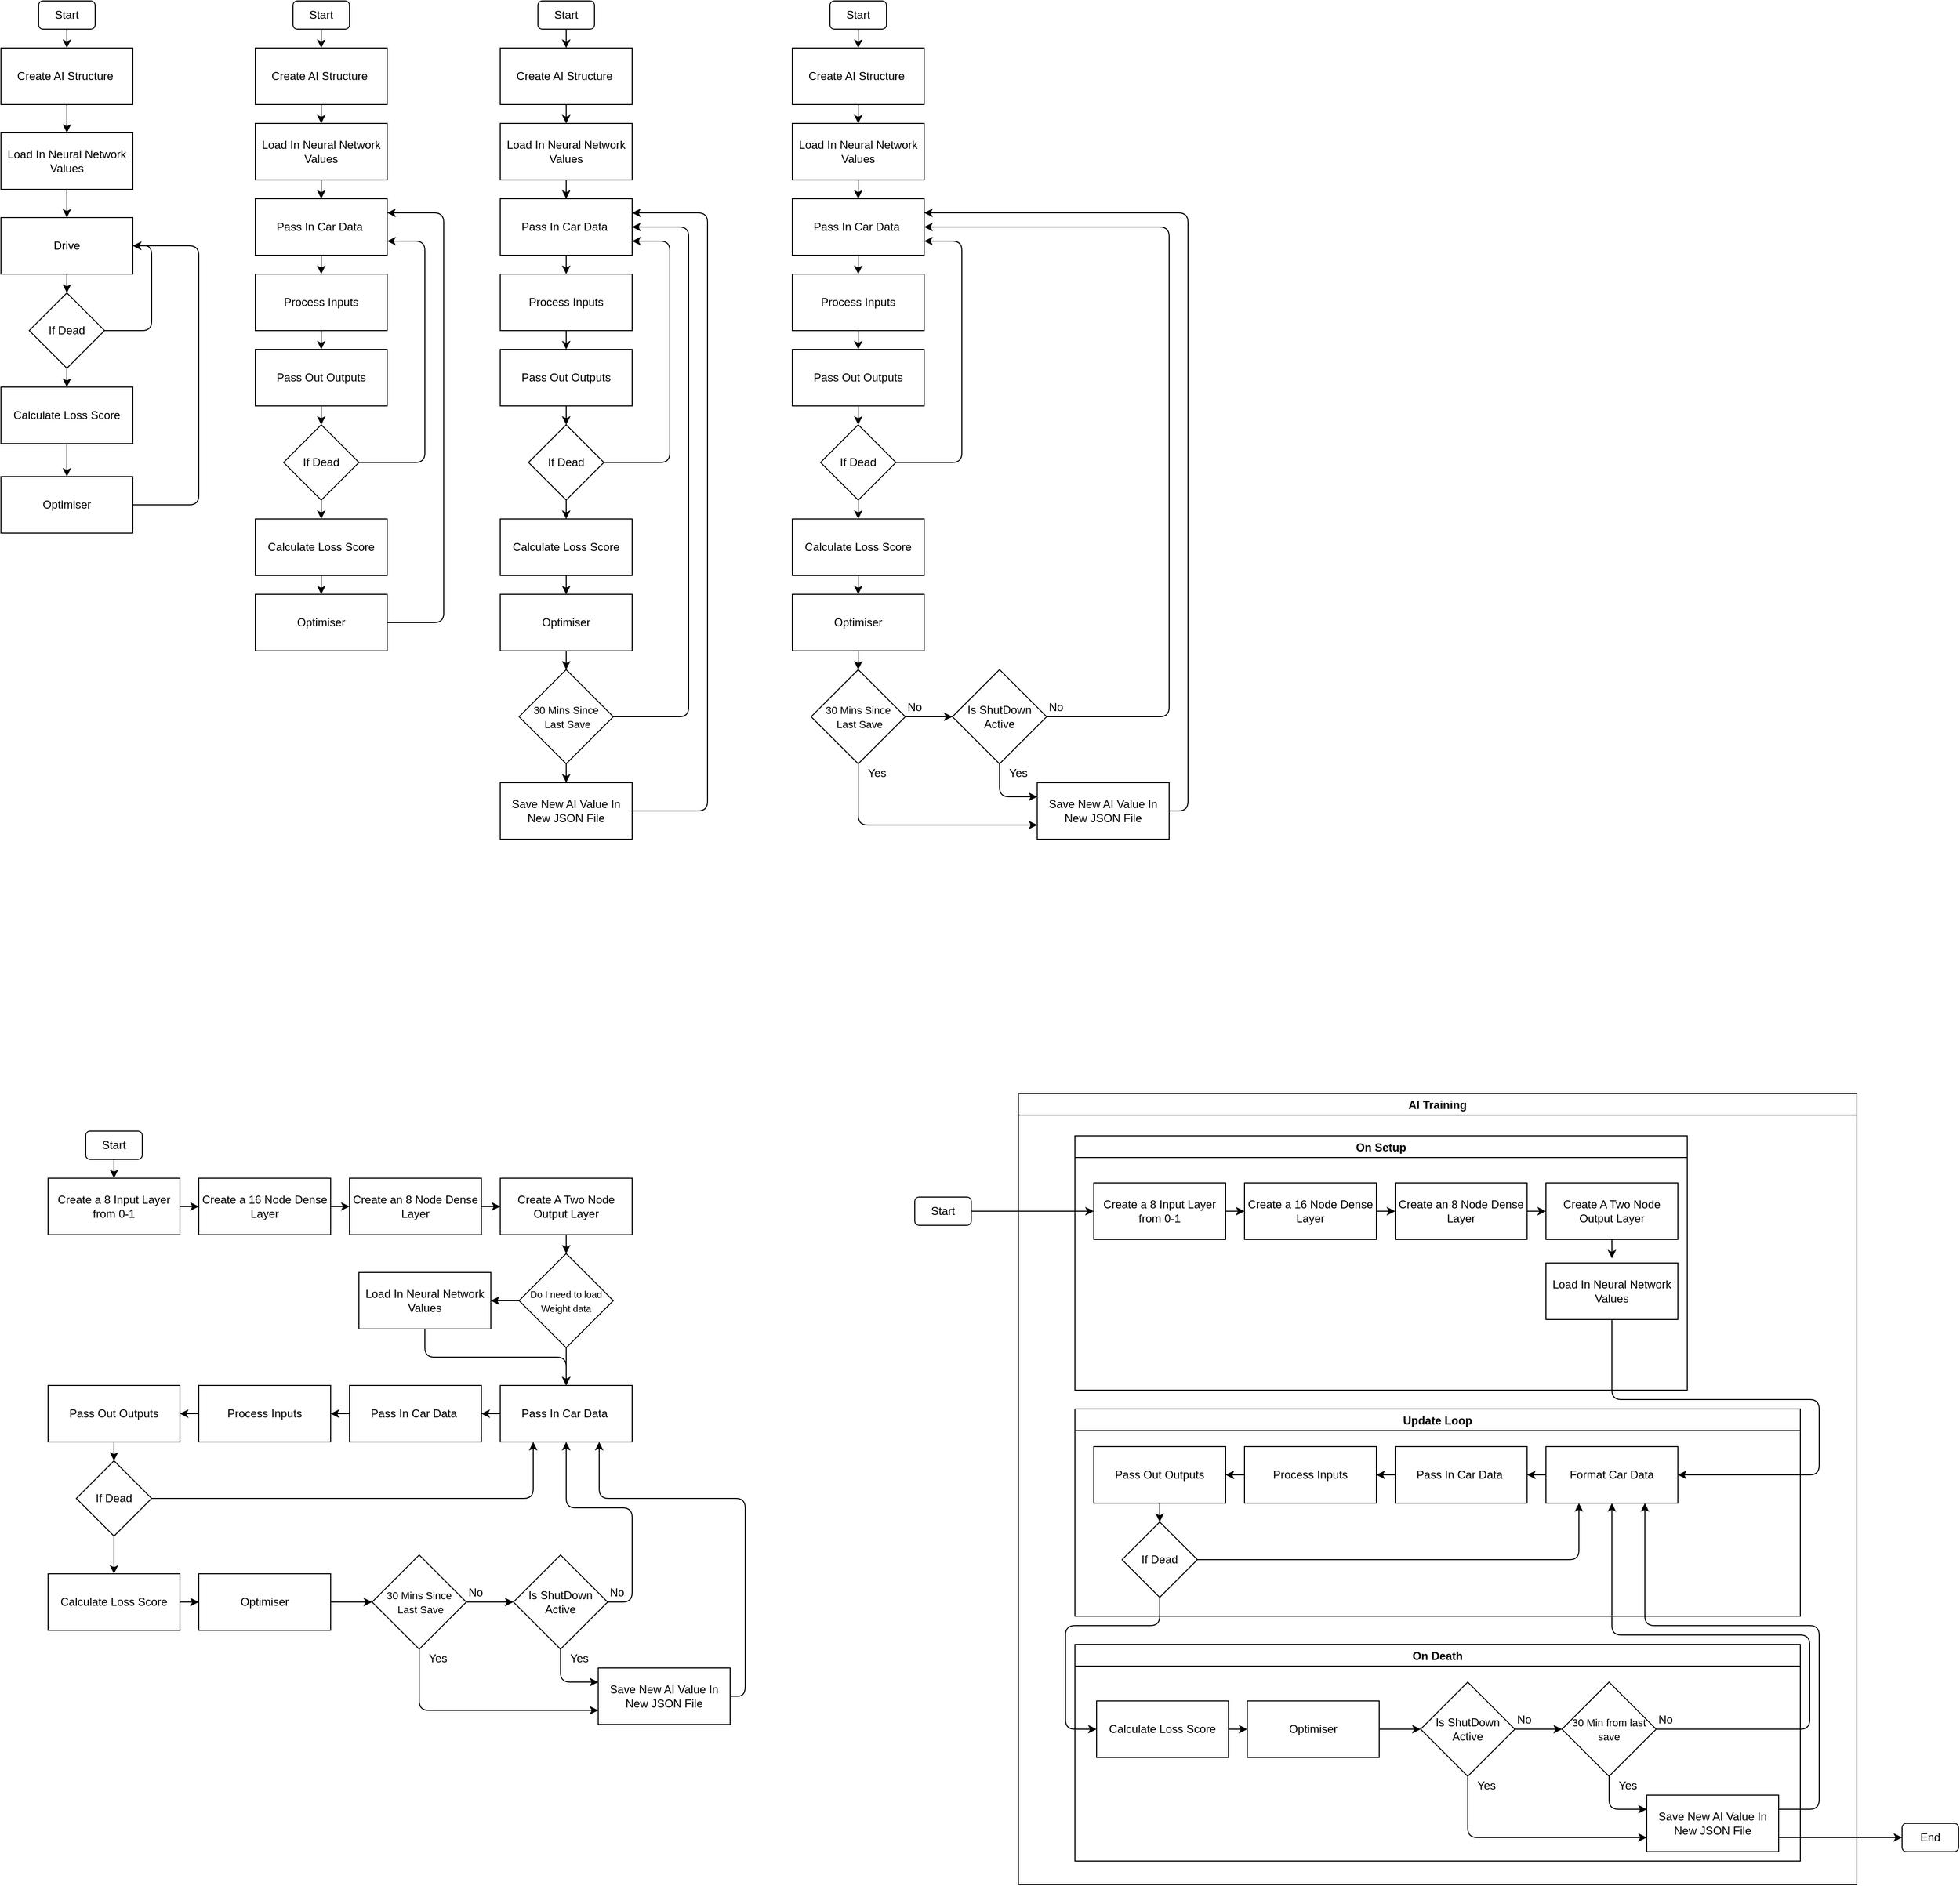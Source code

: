 <mxfile version="14.1.3" type="device"><diagram id="UzsQbbLGBnNck7OTdjGx" name="Page-1"><mxGraphModel dx="1138" dy="490" grid="1" gridSize="10" guides="1" tooltips="1" connect="1" arrows="1" fold="1" page="1" pageScale="1" pageWidth="827" pageHeight="1169" math="0" shadow="0"><root><mxCell id="0"/><mxCell id="1" parent="0"/><mxCell id="878GoDADPpulYWoP5iUy-6" style="edgeStyle=orthogonalEdgeStyle;rounded=0;orthogonalLoop=1;jettySize=auto;html=1;exitX=0.5;exitY=1;exitDx=0;exitDy=0;entryX=0.5;entryY=0;entryDx=0;entryDy=0;" parent="1" source="878GoDADPpulYWoP5iUy-1" target="878GoDADPpulYWoP5iUy-3" edge="1"><mxGeometry relative="1" as="geometry"/></mxCell><mxCell id="878GoDADPpulYWoP5iUy-1" value="Start" style="rounded=1;whiteSpace=wrap;html=1;" parent="1" vertex="1"><mxGeometry x="60" y="20" width="60" height="30" as="geometry"/></mxCell><mxCell id="878GoDADPpulYWoP5iUy-8" style="edgeStyle=orthogonalEdgeStyle;rounded=0;orthogonalLoop=1;jettySize=auto;html=1;exitX=0.5;exitY=1;exitDx=0;exitDy=0;entryX=0.5;entryY=0;entryDx=0;entryDy=0;" parent="1" source="878GoDADPpulYWoP5iUy-2" target="878GoDADPpulYWoP5iUy-4" edge="1"><mxGeometry relative="1" as="geometry"/></mxCell><mxCell id="878GoDADPpulYWoP5iUy-2" value="Load In Neural Network Values" style="rounded=0;whiteSpace=wrap;html=1;" parent="1" vertex="1"><mxGeometry x="20" y="160" width="140" height="60" as="geometry"/></mxCell><mxCell id="878GoDADPpulYWoP5iUy-7" style="edgeStyle=orthogonalEdgeStyle;rounded=0;orthogonalLoop=1;jettySize=auto;html=1;exitX=0.5;exitY=1;exitDx=0;exitDy=0;entryX=0.5;entryY=0;entryDx=0;entryDy=0;" parent="1" source="878GoDADPpulYWoP5iUy-3" target="878GoDADPpulYWoP5iUy-2" edge="1"><mxGeometry relative="1" as="geometry"/></mxCell><mxCell id="878GoDADPpulYWoP5iUy-3" value="Create AI Structure&amp;nbsp;" style="rounded=0;whiteSpace=wrap;html=1;" parent="1" vertex="1"><mxGeometry x="20" y="70" width="140" height="60" as="geometry"/></mxCell><mxCell id="878GoDADPpulYWoP5iUy-10" style="edgeStyle=orthogonalEdgeStyle;rounded=0;orthogonalLoop=1;jettySize=auto;html=1;exitX=0.5;exitY=1;exitDx=0;exitDy=0;entryX=0.5;entryY=0;entryDx=0;entryDy=0;" parent="1" source="878GoDADPpulYWoP5iUy-4" target="878GoDADPpulYWoP5iUy-9" edge="1"><mxGeometry relative="1" as="geometry"/></mxCell><mxCell id="878GoDADPpulYWoP5iUy-4" value="Drive" style="rounded=0;whiteSpace=wrap;html=1;" parent="1" vertex="1"><mxGeometry x="20" y="250" width="140" height="60" as="geometry"/></mxCell><mxCell id="878GoDADPpulYWoP5iUy-14" style="edgeStyle=orthogonalEdgeStyle;rounded=0;orthogonalLoop=1;jettySize=auto;html=1;exitX=0.5;exitY=1;exitDx=0;exitDy=0;entryX=0.5;entryY=0;entryDx=0;entryDy=0;" parent="1" source="878GoDADPpulYWoP5iUy-9" target="878GoDADPpulYWoP5iUy-12" edge="1"><mxGeometry relative="1" as="geometry"/></mxCell><mxCell id="878GoDADPpulYWoP5iUy-9" value="If Dead" style="rhombus;whiteSpace=wrap;html=1;" parent="1" vertex="1"><mxGeometry x="50" y="330" width="80" height="80" as="geometry"/></mxCell><mxCell id="878GoDADPpulYWoP5iUy-16" style="edgeStyle=orthogonalEdgeStyle;rounded=0;orthogonalLoop=1;jettySize=auto;html=1;exitX=0.5;exitY=1;exitDx=0;exitDy=0;entryX=0.5;entryY=0;entryDx=0;entryDy=0;" parent="1" source="878GoDADPpulYWoP5iUy-12" target="878GoDADPpulYWoP5iUy-15" edge="1"><mxGeometry relative="1" as="geometry"/></mxCell><mxCell id="878GoDADPpulYWoP5iUy-12" value="Calculate Loss Score" style="rounded=0;whiteSpace=wrap;html=1;" parent="1" vertex="1"><mxGeometry x="20" y="430" width="140" height="60" as="geometry"/></mxCell><mxCell id="878GoDADPpulYWoP5iUy-13" value="" style="endArrow=classic;html=1;exitX=1;exitY=0.5;exitDx=0;exitDy=0;entryX=1;entryY=0.5;entryDx=0;entryDy=0;" parent="1" source="878GoDADPpulYWoP5iUy-9" target="878GoDADPpulYWoP5iUy-4" edge="1"><mxGeometry width="50" height="50" relative="1" as="geometry"><mxPoint x="130" y="230" as="sourcePoint"/><mxPoint x="180" y="180" as="targetPoint"/><Array as="points"><mxPoint x="180" y="370"/><mxPoint x="180" y="280"/></Array></mxGeometry></mxCell><mxCell id="878GoDADPpulYWoP5iUy-15" value="Optimiser" style="rounded=0;whiteSpace=wrap;html=1;" parent="1" vertex="1"><mxGeometry x="20" y="525" width="140" height="60" as="geometry"/></mxCell><mxCell id="878GoDADPpulYWoP5iUy-17" value="" style="endArrow=classic;html=1;exitX=1;exitY=0.5;exitDx=0;exitDy=0;" parent="1" source="878GoDADPpulYWoP5iUy-15" edge="1"><mxGeometry width="50" height="50" relative="1" as="geometry"><mxPoint x="270" y="570" as="sourcePoint"/><mxPoint x="160" y="280" as="targetPoint"/><Array as="points"><mxPoint x="230" y="555"/><mxPoint x="230" y="280"/></Array></mxGeometry></mxCell><mxCell id="878GoDADPpulYWoP5iUy-18" style="edgeStyle=orthogonalEdgeStyle;rounded=0;orthogonalLoop=1;jettySize=auto;html=1;exitX=0.5;exitY=1;exitDx=0;exitDy=0;entryX=0.5;entryY=0;entryDx=0;entryDy=0;" parent="1" source="878GoDADPpulYWoP5iUy-19" target="878GoDADPpulYWoP5iUy-23" edge="1"><mxGeometry relative="1" as="geometry"/></mxCell><mxCell id="878GoDADPpulYWoP5iUy-19" value="Start" style="rounded=1;whiteSpace=wrap;html=1;" parent="1" vertex="1"><mxGeometry x="330" y="20" width="60" height="30" as="geometry"/></mxCell><mxCell id="878GoDADPpulYWoP5iUy-20" style="edgeStyle=orthogonalEdgeStyle;rounded=0;orthogonalLoop=1;jettySize=auto;html=1;exitX=0.5;exitY=1;exitDx=0;exitDy=0;entryX=0.5;entryY=0;entryDx=0;entryDy=0;" parent="1" source="878GoDADPpulYWoP5iUy-21" target="878GoDADPpulYWoP5iUy-33" edge="1"><mxGeometry relative="1" as="geometry"><mxPoint x="360" y="250" as="targetPoint"/></mxGeometry></mxCell><mxCell id="878GoDADPpulYWoP5iUy-21" value="Load In Neural Network Values" style="rounded=0;whiteSpace=wrap;html=1;" parent="1" vertex="1"><mxGeometry x="290" y="150" width="140" height="60" as="geometry"/></mxCell><mxCell id="878GoDADPpulYWoP5iUy-22" style="edgeStyle=orthogonalEdgeStyle;rounded=0;orthogonalLoop=1;jettySize=auto;html=1;exitX=0.5;exitY=1;exitDx=0;exitDy=0;entryX=0.5;entryY=0;entryDx=0;entryDy=0;" parent="1" source="878GoDADPpulYWoP5iUy-23" target="878GoDADPpulYWoP5iUy-21" edge="1"><mxGeometry relative="1" as="geometry"/></mxCell><mxCell id="878GoDADPpulYWoP5iUy-23" value="Create AI Structure&amp;nbsp;" style="rounded=0;whiteSpace=wrap;html=1;" parent="1" vertex="1"><mxGeometry x="290" y="70" width="140" height="60" as="geometry"/></mxCell><mxCell id="878GoDADPpulYWoP5iUy-26" style="edgeStyle=orthogonalEdgeStyle;rounded=0;orthogonalLoop=1;jettySize=auto;html=1;exitX=0.5;exitY=1;exitDx=0;exitDy=0;entryX=0.5;entryY=0;entryDx=0;entryDy=0;" parent="1" source="878GoDADPpulYWoP5iUy-27" target="878GoDADPpulYWoP5iUy-29" edge="1"><mxGeometry relative="1" as="geometry"/></mxCell><mxCell id="878GoDADPpulYWoP5iUy-27" value="If Dead" style="rhombus;whiteSpace=wrap;html=1;" parent="1" vertex="1"><mxGeometry x="320" y="470" width="80" height="80" as="geometry"/></mxCell><mxCell id="878GoDADPpulYWoP5iUy-28" style="edgeStyle=orthogonalEdgeStyle;rounded=0;orthogonalLoop=1;jettySize=auto;html=1;exitX=0.5;exitY=1;exitDx=0;exitDy=0;entryX=0.5;entryY=0;entryDx=0;entryDy=0;" parent="1" source="878GoDADPpulYWoP5iUy-29" target="878GoDADPpulYWoP5iUy-31" edge="1"><mxGeometry relative="1" as="geometry"/></mxCell><mxCell id="878GoDADPpulYWoP5iUy-29" value="Calculate Loss Score" style="rounded=0;whiteSpace=wrap;html=1;" parent="1" vertex="1"><mxGeometry x="290" y="570" width="140" height="60" as="geometry"/></mxCell><mxCell id="878GoDADPpulYWoP5iUy-31" value="Optimiser" style="rounded=0;whiteSpace=wrap;html=1;" parent="1" vertex="1"><mxGeometry x="290" y="650" width="140" height="60" as="geometry"/></mxCell><mxCell id="878GoDADPpulYWoP5iUy-35" style="edgeStyle=orthogonalEdgeStyle;rounded=0;orthogonalLoop=1;jettySize=auto;html=1;exitX=0.5;exitY=1;exitDx=0;exitDy=0;entryX=0.5;entryY=0;entryDx=0;entryDy=0;" parent="1" source="878GoDADPpulYWoP5iUy-33" target="878GoDADPpulYWoP5iUy-34" edge="1"><mxGeometry relative="1" as="geometry"/></mxCell><mxCell id="878GoDADPpulYWoP5iUy-33" value="Pass In Car Data&amp;nbsp;" style="rounded=0;whiteSpace=wrap;html=1;" parent="1" vertex="1"><mxGeometry x="290" y="230" width="140" height="60" as="geometry"/></mxCell><mxCell id="878GoDADPpulYWoP5iUy-52" style="edgeStyle=orthogonalEdgeStyle;rounded=0;orthogonalLoop=1;jettySize=auto;html=1;exitX=0.5;exitY=1;exitDx=0;exitDy=0;entryX=0.5;entryY=0;entryDx=0;entryDy=0;" parent="1" source="878GoDADPpulYWoP5iUy-34" target="878GoDADPpulYWoP5iUy-51" edge="1"><mxGeometry relative="1" as="geometry"/></mxCell><mxCell id="878GoDADPpulYWoP5iUy-34" value="Process Inputs&lt;span style=&quot;color: rgba(0 , 0 , 0 , 0) ; font-family: monospace ; font-size: 0px&quot;&gt;%3CmxGraphModel%3E%3Croot%3E%3CmxCell%20id%3D%220%22%2F%3E%3CmxCell%20id%3D%221%22%20parent%3D%220%22%2F%3E%3CmxCell%20id%3D%222%22%20style%3D%22edgeStyle%3DorthogonalEdgeStyle%3Brounded%3D0%3BorthogonalLoop%3D1%3BjettySize%3Dauto%3Bhtml%3D1%3BexitX%3D0.5%3BexitY%3D1%3BexitDx%3D0%3BexitDy%3D0%3BentryX%3D0.5%3BentryY%3D0%3BentryDx%3D0%3BentryDy%3D0%3B%22%20edge%3D%221%22%20source%3D%223%22%20target%3D%227%22%20parent%3D%221%22%3E%3CmxGeometry%20relative%3D%221%22%20as%3D%22geometry%22%2F%3E%3C%2FmxCell%3E%3CmxCell%20id%3D%223%22%20value%3D%22Start%22%20style%3D%22rounded%3D1%3BwhiteSpace%3Dwrap%3Bhtml%3D1%3B%22%20vertex%3D%221%22%20parent%3D%221%22%3E%3CmxGeometry%20x%3D%2260%22%20y%3D%2220%22%20width%3D%2260%22%20height%3D%2230%22%20as%3D%22geometry%22%2F%3E%3C%2FmxCell%3E%3CmxCell%20id%3D%224%22%20style%3D%22edgeStyle%3DorthogonalEdgeStyle%3Brounded%3D0%3BorthogonalLoop%3D1%3BjettySize%3Dauto%3Bhtml%3D1%3BexitX%3D0.5%3BexitY%3D1%3BexitDx%3D0%3BexitDy%3D0%3BentryX%3D0.5%3BentryY%3D0%3BentryDx%3D0%3BentryDy%3D0%3B%22%20edge%3D%221%22%20source%3D%225%22%20target%3D%229%22%20parent%3D%221%22%3E%3CmxGeometry%20relative%3D%221%22%20as%3D%22geometry%22%2F%3E%3C%2FmxCell%3E%3CmxCell%20id%3D%225%22%20value%3D%22Load%20In%20Neural%20Network%20Values%22%20style%3D%22rounded%3D0%3BwhiteSpace%3Dwrap%3Bhtml%3D1%3B%22%20vertex%3D%221%22%20parent%3D%221%22%3E%3CmxGeometry%20x%3D%2220%22%20y%3D%22160%22%20width%3D%22140%22%20height%3D%2260%22%20as%3D%22geometry%22%2F%3E%3C%2FmxCell%3E%3CmxCell%20id%3D%226%22%20style%3D%22edgeStyle%3DorthogonalEdgeStyle%3Brounded%3D0%3BorthogonalLoop%3D1%3BjettySize%3Dauto%3Bhtml%3D1%3BexitX%3D0.5%3BexitY%3D1%3BexitDx%3D0%3BexitDy%3D0%3BentryX%3D0.5%3BentryY%3D0%3BentryDx%3D0%3BentryDy%3D0%3B%22%20edge%3D%221%22%20source%3D%227%22%20target%3D%225%22%20parent%3D%221%22%3E%3CmxGeometry%20relative%3D%221%22%20as%3D%22geometry%22%2F%3E%3C%2FmxCell%3E%3CmxCell%20id%3D%227%22%20value%3D%22Create%20AI%20Structure%26amp%3Bnbsp%3B%22%20style%3D%22rounded%3D0%3BwhiteSpace%3Dwrap%3Bhtml%3D1%3B%22%20vertex%3D%221%22%20parent%3D%221%22%3E%3CmxGeometry%20x%3D%2220%22%20y%3D%2270%22%20width%3D%22140%22%20height%3D%2260%22%20as%3D%22geometry%22%2F%3E%3C%2FmxCell%3E%3CmxCell%20id%3D%228%22%20style%3D%22edgeStyle%3DorthogonalEdgeStyle%3Brounded%3D0%3BorthogonalLoop%3D1%3BjettySize%3Dauto%3Bhtml%3D1%3BexitX%3D0.5%3BexitY%3D1%3BexitDx%3D0%3BexitDy%3D0%3BentryX%3D0.5%3BentryY%3D0%3BentryDx%3D0%3BentryDy%3D0%3B%22%20edge%3D%221%22%20source%3D%229%22%20target%3D%2211%22%20parent%3D%221%22%3E%3CmxGeometry%20relative%3D%221%22%20as%3D%22geometry%22%2F%3E%3C%2FmxCell%3E%3CmxCell%20id%3D%229%22%20value%3D%22Drive%22%20style%3D%22rounded%3D0%3BwhiteSpace%3Dwrap%3Bhtml%3D1%3B%22%20vertex%3D%221%22%20parent%3D%221%22%3E%3CmxGeometry%20x%3D%2220%22%20y%3D%22250%22%20width%3D%22140%22%20height%3D%2260%22%20as%3D%22geometry%22%2F%3E%3C%2FmxCell%3E%3CmxCell%20id%3D%2210%22%20style%3D%22edgeStyle%3DorthogonalEdgeStyle%3Brounded%3D0%3BorthogonalLoop%3D1%3BjettySize%3Dauto%3Bhtml%3D1%3BexitX%3D0.5%3BexitY%3D1%3BexitDx%3D0%3BexitDy%3D0%3BentryX%3D0.5%3BentryY%3D0%3BentryDx%3D0%3BentryDy%3D0%3B%22%20edge%3D%221%22%20source%3D%2211%22%20target%3D%2213%22%20parent%3D%221%22%3E%3CmxGeometry%20relative%3D%221%22%20as%3D%22geometry%22%2F%3E%3C%2FmxCell%3E%3CmxCell%20id%3D%2211%22%20value%3D%22If%20Dead%22%20style%3D%22rhombus%3BwhiteSpace%3Dwrap%3Bhtml%3D1%3B%22%20vertex%3D%221%22%20parent%3D%221%22%3E%3CmxGeometry%20x%3D%2250%22%20y%3D%22330%22%20width%3D%2280%22%20height%3D%2280%22%20as%3D%22geometry%22%2F%3E%3C%2FmxCell%3E%3CmxCell%20id%3D%2212%22%20style%3D%22edgeStyle%3DorthogonalEdgeStyle%3Brounded%3D0%3BorthogonalLoop%3D1%3BjettySize%3Dauto%3Bhtml%3D1%3BexitX%3D0.5%3BexitY%3D1%3BexitDx%3D0%3BexitDy%3D0%3BentryX%3D0.5%3BentryY%3D0%3BentryDx%3D0%3BentryDy%3D0%3B%22%20edge%3D%221%22%20source%3D%2213%22%20target%3D%2215%22%20parent%3D%221%22%3E%3CmxGeometry%20relative%3D%221%22%20as%3D%22geometry%22%2F%3E%3C%2FmxCell%3E%3CmxCell%20id%3D%2213%22%20value%3D%22Calculate%20Loss%20Score%22%20style%3D%22rounded%3D0%3BwhiteSpace%3Dwrap%3Bhtml%3D1%3B%22%20vertex%3D%221%22%20parent%3D%221%22%3E%3CmxGeometry%20x%3D%2220%22%20y%3D%22430%22%20width%3D%22140%22%20height%3D%2260%22%20as%3D%22geometry%22%2F%3E%3C%2FmxCell%3E%3CmxCell%20id%3D%2214%22%20value%3D%22%22%20style%3D%22endArrow%3Dclassic%3Bhtml%3D1%3BexitX%3D1%3BexitY%3D0.5%3BexitDx%3D0%3BexitDy%3D0%3BentryX%3D1%3BentryY%3D0.5%3BentryDx%3D0%3BentryDy%3D0%3B%22%20edge%3D%221%22%20source%3D%2211%22%20target%3D%229%22%20parent%3D%221%22%3E%3CmxGeometry%20width%3D%2250%22%20height%3D%2250%22%20relative%3D%221%22%20as%3D%22geometry%22%3E%3CmxPoint%20x%3D%22130%22%20y%3D%22230%22%20as%3D%22sourcePoint%22%2F%3E%3CmxPoint%20x%3D%22180%22%20y%3D%22180%22%20as%3D%22targetPoint%22%2F%3E%3CArray%20as%3D%22points%22%3E%3CmxPoint%20x%3D%22180%22%20y%3D%22370%22%2F%3E%3CmxPoint%20x%3D%22180%22%20y%3D%22280%22%2F%3E%3C%2FArray%3E%3C%2FmxGeometry%3E%3C%2FmxCell%3E%3CmxCell%20id%3D%2215%22%20value%3D%22Optimiser%22%20style%3D%22rounded%3D0%3BwhiteSpace%3Dwrap%3Bhtml%3D1%3B%22%20vertex%3D%221%22%20parent%3D%221%22%3E%3CmxGeometry%20x%3D%2220%22%20y%3D%22525%22%20width%3D%22140%22%20height%3D%2260%22%20as%3D%22geometry%22%2F%3E%3C%2FmxCell%3E%3CmxCell%20id%3D%2216%22%20value%3D%22%22%20style%3D%22endArrow%3Dclassic%3Bhtml%3D1%3BexitX%3D1%3BexitY%3D0.5%3BexitDx%3D0%3BexitDy%3D0%3B%22%20edge%3D%221%22%20source%3D%2215%22%20parent%3D%221%22%3E%3CmxGeometry%20width%3D%2250%22%20height%3D%2250%22%20relative%3D%221%22%20as%3D%22geometry%22%3E%3CmxPoint%20x%3D%22270%22%20y%3D%22570%22%20as%3D%22sourcePoint%22%2F%3E%3CmxPoint%20x%3D%22160%22%20y%3D%22280%22%20as%3D%22targetPoint%22%2F%3E%3CArray%20as%3D%22points%22%3E%3CmxPoint%20x%3D%22230%22%20y%3D%22555%22%2F%3E%3CmxPoint%20x%3D%22230%22%20y%3D%22280%22%2F%3E%3C%2FArray%3E%3C%2FmxGeometry%3E%3C%2FmxCell%3E%3C%2Froot%3E%3C%2FmxGraphModel%3E&lt;/span&gt;" style="rounded=0;whiteSpace=wrap;html=1;" parent="1" vertex="1"><mxGeometry x="290" y="310" width="140" height="60" as="geometry"/></mxCell><mxCell id="878GoDADPpulYWoP5iUy-53" style="edgeStyle=orthogonalEdgeStyle;rounded=0;orthogonalLoop=1;jettySize=auto;html=1;exitX=0.5;exitY=1;exitDx=0;exitDy=0;entryX=0.5;entryY=0;entryDx=0;entryDy=0;" parent="1" source="878GoDADPpulYWoP5iUy-51" target="878GoDADPpulYWoP5iUy-27" edge="1"><mxGeometry relative="1" as="geometry"/></mxCell><mxCell id="878GoDADPpulYWoP5iUy-51" value="Pass Out Outputs" style="rounded=0;whiteSpace=wrap;html=1;" parent="1" vertex="1"><mxGeometry x="290" y="390" width="140" height="60" as="geometry"/></mxCell><mxCell id="878GoDADPpulYWoP5iUy-54" value="" style="endArrow=classic;html=1;exitX=1;exitY=0.5;exitDx=0;exitDy=0;entryX=1;entryY=0.75;entryDx=0;entryDy=0;" parent="1" source="878GoDADPpulYWoP5iUy-27" target="878GoDADPpulYWoP5iUy-33" edge="1"><mxGeometry width="50" height="50" relative="1" as="geometry"><mxPoint x="520" y="500" as="sourcePoint"/><mxPoint x="570" y="450" as="targetPoint"/><Array as="points"><mxPoint x="470" y="510"/><mxPoint x="470" y="275"/></Array></mxGeometry></mxCell><mxCell id="878GoDADPpulYWoP5iUy-55" value="" style="endArrow=classic;html=1;exitX=1;exitY=0.5;exitDx=0;exitDy=0;entryX=1;entryY=0.25;entryDx=0;entryDy=0;" parent="1" source="878GoDADPpulYWoP5iUy-31" target="878GoDADPpulYWoP5iUy-33" edge="1"><mxGeometry width="50" height="50" relative="1" as="geometry"><mxPoint x="550" y="670" as="sourcePoint"/><mxPoint x="600" y="620" as="targetPoint"/><Array as="points"><mxPoint x="490" y="680"/><mxPoint x="490" y="245"/></Array></mxGeometry></mxCell><mxCell id="878GoDADPpulYWoP5iUy-56" style="edgeStyle=orthogonalEdgeStyle;rounded=0;orthogonalLoop=1;jettySize=auto;html=1;exitX=0.5;exitY=1;exitDx=0;exitDy=0;entryX=0.5;entryY=0;entryDx=0;entryDy=0;" parent="1" source="878GoDADPpulYWoP5iUy-57" target="878GoDADPpulYWoP5iUy-61" edge="1"><mxGeometry relative="1" as="geometry"/></mxCell><mxCell id="878GoDADPpulYWoP5iUy-57" value="Start" style="rounded=1;whiteSpace=wrap;html=1;" parent="1" vertex="1"><mxGeometry x="590" y="20" width="60" height="30" as="geometry"/></mxCell><mxCell id="878GoDADPpulYWoP5iUy-58" style="edgeStyle=orthogonalEdgeStyle;rounded=0;orthogonalLoop=1;jettySize=auto;html=1;exitX=0.5;exitY=1;exitDx=0;exitDy=0;entryX=0.5;entryY=0;entryDx=0;entryDy=0;" parent="1" source="878GoDADPpulYWoP5iUy-59" target="878GoDADPpulYWoP5iUy-68" edge="1"><mxGeometry relative="1" as="geometry"><mxPoint x="620" y="250" as="targetPoint"/></mxGeometry></mxCell><mxCell id="878GoDADPpulYWoP5iUy-59" value="Load In Neural Network Values" style="rounded=0;whiteSpace=wrap;html=1;" parent="1" vertex="1"><mxGeometry x="550" y="150" width="140" height="60" as="geometry"/></mxCell><mxCell id="878GoDADPpulYWoP5iUy-60" style="edgeStyle=orthogonalEdgeStyle;rounded=0;orthogonalLoop=1;jettySize=auto;html=1;exitX=0.5;exitY=1;exitDx=0;exitDy=0;entryX=0.5;entryY=0;entryDx=0;entryDy=0;" parent="1" source="878GoDADPpulYWoP5iUy-61" target="878GoDADPpulYWoP5iUy-59" edge="1"><mxGeometry relative="1" as="geometry"/></mxCell><mxCell id="878GoDADPpulYWoP5iUy-61" value="Create AI Structure&amp;nbsp;" style="rounded=0;whiteSpace=wrap;html=1;" parent="1" vertex="1"><mxGeometry x="550" y="70" width="140" height="60" as="geometry"/></mxCell><mxCell id="878GoDADPpulYWoP5iUy-62" style="edgeStyle=orthogonalEdgeStyle;rounded=0;orthogonalLoop=1;jettySize=auto;html=1;exitX=0.5;exitY=1;exitDx=0;exitDy=0;entryX=0.5;entryY=0;entryDx=0;entryDy=0;" parent="1" source="878GoDADPpulYWoP5iUy-63" target="878GoDADPpulYWoP5iUy-65" edge="1"><mxGeometry relative="1" as="geometry"/></mxCell><mxCell id="878GoDADPpulYWoP5iUy-63" value="If Dead" style="rhombus;whiteSpace=wrap;html=1;" parent="1" vertex="1"><mxGeometry x="580" y="470" width="80" height="80" as="geometry"/></mxCell><mxCell id="878GoDADPpulYWoP5iUy-64" style="edgeStyle=orthogonalEdgeStyle;rounded=0;orthogonalLoop=1;jettySize=auto;html=1;exitX=0.5;exitY=1;exitDx=0;exitDy=0;entryX=0.5;entryY=0;entryDx=0;entryDy=0;" parent="1" source="878GoDADPpulYWoP5iUy-65" target="878GoDADPpulYWoP5iUy-66" edge="1"><mxGeometry relative="1" as="geometry"/></mxCell><mxCell id="878GoDADPpulYWoP5iUy-65" value="Calculate Loss Score" style="rounded=0;whiteSpace=wrap;html=1;" parent="1" vertex="1"><mxGeometry x="550" y="570" width="140" height="60" as="geometry"/></mxCell><mxCell id="878GoDADPpulYWoP5iUy-78" style="edgeStyle=orthogonalEdgeStyle;rounded=0;orthogonalLoop=1;jettySize=auto;html=1;exitX=0.5;exitY=1;exitDx=0;exitDy=0;entryX=0.5;entryY=0;entryDx=0;entryDy=0;" parent="1" source="878GoDADPpulYWoP5iUy-66" target="878GoDADPpulYWoP5iUy-76" edge="1"><mxGeometry relative="1" as="geometry"/></mxCell><mxCell id="878GoDADPpulYWoP5iUy-66" value="Optimiser" style="rounded=0;whiteSpace=wrap;html=1;" parent="1" vertex="1"><mxGeometry x="550" y="650" width="140" height="60" as="geometry"/></mxCell><mxCell id="878GoDADPpulYWoP5iUy-67" style="edgeStyle=orthogonalEdgeStyle;rounded=0;orthogonalLoop=1;jettySize=auto;html=1;exitX=0.5;exitY=1;exitDx=0;exitDy=0;entryX=0.5;entryY=0;entryDx=0;entryDy=0;" parent="1" source="878GoDADPpulYWoP5iUy-68" target="878GoDADPpulYWoP5iUy-70" edge="1"><mxGeometry relative="1" as="geometry"/></mxCell><mxCell id="878GoDADPpulYWoP5iUy-68" value="Pass In Car Data&amp;nbsp;" style="rounded=0;whiteSpace=wrap;html=1;" parent="1" vertex="1"><mxGeometry x="550" y="230" width="140" height="60" as="geometry"/></mxCell><mxCell id="878GoDADPpulYWoP5iUy-69" style="edgeStyle=orthogonalEdgeStyle;rounded=0;orthogonalLoop=1;jettySize=auto;html=1;exitX=0.5;exitY=1;exitDx=0;exitDy=0;entryX=0.5;entryY=0;entryDx=0;entryDy=0;" parent="1" source="878GoDADPpulYWoP5iUy-70" target="878GoDADPpulYWoP5iUy-72" edge="1"><mxGeometry relative="1" as="geometry"/></mxCell><mxCell id="878GoDADPpulYWoP5iUy-70" value="Process Inputs&lt;span style=&quot;color: rgba(0 , 0 , 0 , 0) ; font-family: monospace ; font-size: 0px&quot;&gt;%3CmxGraphModel%3E%3Croot%3E%3CmxCell%20id%3D%220%22%2F%3E%3CmxCell%20id%3D%221%22%20parent%3D%220%22%2F%3E%3CmxCell%20id%3D%222%22%20style%3D%22edgeStyle%3DorthogonalEdgeStyle%3Brounded%3D0%3BorthogonalLoop%3D1%3BjettySize%3Dauto%3Bhtml%3D1%3BexitX%3D0.5%3BexitY%3D1%3BexitDx%3D0%3BexitDy%3D0%3BentryX%3D0.5%3BentryY%3D0%3BentryDx%3D0%3BentryDy%3D0%3B%22%20edge%3D%221%22%20source%3D%223%22%20target%3D%227%22%20parent%3D%221%22%3E%3CmxGeometry%20relative%3D%221%22%20as%3D%22geometry%22%2F%3E%3C%2FmxCell%3E%3CmxCell%20id%3D%223%22%20value%3D%22Start%22%20style%3D%22rounded%3D1%3BwhiteSpace%3Dwrap%3Bhtml%3D1%3B%22%20vertex%3D%221%22%20parent%3D%221%22%3E%3CmxGeometry%20x%3D%2260%22%20y%3D%2220%22%20width%3D%2260%22%20height%3D%2230%22%20as%3D%22geometry%22%2F%3E%3C%2FmxCell%3E%3CmxCell%20id%3D%224%22%20style%3D%22edgeStyle%3DorthogonalEdgeStyle%3Brounded%3D0%3BorthogonalLoop%3D1%3BjettySize%3Dauto%3Bhtml%3D1%3BexitX%3D0.5%3BexitY%3D1%3BexitDx%3D0%3BexitDy%3D0%3BentryX%3D0.5%3BentryY%3D0%3BentryDx%3D0%3BentryDy%3D0%3B%22%20edge%3D%221%22%20source%3D%225%22%20target%3D%229%22%20parent%3D%221%22%3E%3CmxGeometry%20relative%3D%221%22%20as%3D%22geometry%22%2F%3E%3C%2FmxCell%3E%3CmxCell%20id%3D%225%22%20value%3D%22Load%20In%20Neural%20Network%20Values%22%20style%3D%22rounded%3D0%3BwhiteSpace%3Dwrap%3Bhtml%3D1%3B%22%20vertex%3D%221%22%20parent%3D%221%22%3E%3CmxGeometry%20x%3D%2220%22%20y%3D%22160%22%20width%3D%22140%22%20height%3D%2260%22%20as%3D%22geometry%22%2F%3E%3C%2FmxCell%3E%3CmxCell%20id%3D%226%22%20style%3D%22edgeStyle%3DorthogonalEdgeStyle%3Brounded%3D0%3BorthogonalLoop%3D1%3BjettySize%3Dauto%3Bhtml%3D1%3BexitX%3D0.5%3BexitY%3D1%3BexitDx%3D0%3BexitDy%3D0%3BentryX%3D0.5%3BentryY%3D0%3BentryDx%3D0%3BentryDy%3D0%3B%22%20edge%3D%221%22%20source%3D%227%22%20target%3D%225%22%20parent%3D%221%22%3E%3CmxGeometry%20relative%3D%221%22%20as%3D%22geometry%22%2F%3E%3C%2FmxCell%3E%3CmxCell%20id%3D%227%22%20value%3D%22Create%20AI%20Structure%26amp%3Bnbsp%3B%22%20style%3D%22rounded%3D0%3BwhiteSpace%3Dwrap%3Bhtml%3D1%3B%22%20vertex%3D%221%22%20parent%3D%221%22%3E%3CmxGeometry%20x%3D%2220%22%20y%3D%2270%22%20width%3D%22140%22%20height%3D%2260%22%20as%3D%22geometry%22%2F%3E%3C%2FmxCell%3E%3CmxCell%20id%3D%228%22%20style%3D%22edgeStyle%3DorthogonalEdgeStyle%3Brounded%3D0%3BorthogonalLoop%3D1%3BjettySize%3Dauto%3Bhtml%3D1%3BexitX%3D0.5%3BexitY%3D1%3BexitDx%3D0%3BexitDy%3D0%3BentryX%3D0.5%3BentryY%3D0%3BentryDx%3D0%3BentryDy%3D0%3B%22%20edge%3D%221%22%20source%3D%229%22%20target%3D%2211%22%20parent%3D%221%22%3E%3CmxGeometry%20relative%3D%221%22%20as%3D%22geometry%22%2F%3E%3C%2FmxCell%3E%3CmxCell%20id%3D%229%22%20value%3D%22Drive%22%20style%3D%22rounded%3D0%3BwhiteSpace%3Dwrap%3Bhtml%3D1%3B%22%20vertex%3D%221%22%20parent%3D%221%22%3E%3CmxGeometry%20x%3D%2220%22%20y%3D%22250%22%20width%3D%22140%22%20height%3D%2260%22%20as%3D%22geometry%22%2F%3E%3C%2FmxCell%3E%3CmxCell%20id%3D%2210%22%20style%3D%22edgeStyle%3DorthogonalEdgeStyle%3Brounded%3D0%3BorthogonalLoop%3D1%3BjettySize%3Dauto%3Bhtml%3D1%3BexitX%3D0.5%3BexitY%3D1%3BexitDx%3D0%3BexitDy%3D0%3BentryX%3D0.5%3BentryY%3D0%3BentryDx%3D0%3BentryDy%3D0%3B%22%20edge%3D%221%22%20source%3D%2211%22%20target%3D%2213%22%20parent%3D%221%22%3E%3CmxGeometry%20relative%3D%221%22%20as%3D%22geometry%22%2F%3E%3C%2FmxCell%3E%3CmxCell%20id%3D%2211%22%20value%3D%22If%20Dead%22%20style%3D%22rhombus%3BwhiteSpace%3Dwrap%3Bhtml%3D1%3B%22%20vertex%3D%221%22%20parent%3D%221%22%3E%3CmxGeometry%20x%3D%2250%22%20y%3D%22330%22%20width%3D%2280%22%20height%3D%2280%22%20as%3D%22geometry%22%2F%3E%3C%2FmxCell%3E%3CmxCell%20id%3D%2212%22%20style%3D%22edgeStyle%3DorthogonalEdgeStyle%3Brounded%3D0%3BorthogonalLoop%3D1%3BjettySize%3Dauto%3Bhtml%3D1%3BexitX%3D0.5%3BexitY%3D1%3BexitDx%3D0%3BexitDy%3D0%3BentryX%3D0.5%3BentryY%3D0%3BentryDx%3D0%3BentryDy%3D0%3B%22%20edge%3D%221%22%20source%3D%2213%22%20target%3D%2215%22%20parent%3D%221%22%3E%3CmxGeometry%20relative%3D%221%22%20as%3D%22geometry%22%2F%3E%3C%2FmxCell%3E%3CmxCell%20id%3D%2213%22%20value%3D%22Calculate%20Loss%20Score%22%20style%3D%22rounded%3D0%3BwhiteSpace%3Dwrap%3Bhtml%3D1%3B%22%20vertex%3D%221%22%20parent%3D%221%22%3E%3CmxGeometry%20x%3D%2220%22%20y%3D%22430%22%20width%3D%22140%22%20height%3D%2260%22%20as%3D%22geometry%22%2F%3E%3C%2FmxCell%3E%3CmxCell%20id%3D%2214%22%20value%3D%22%22%20style%3D%22endArrow%3Dclassic%3Bhtml%3D1%3BexitX%3D1%3BexitY%3D0.5%3BexitDx%3D0%3BexitDy%3D0%3BentryX%3D1%3BentryY%3D0.5%3BentryDx%3D0%3BentryDy%3D0%3B%22%20edge%3D%221%22%20source%3D%2211%22%20target%3D%229%22%20parent%3D%221%22%3E%3CmxGeometry%20width%3D%2250%22%20height%3D%2250%22%20relative%3D%221%22%20as%3D%22geometry%22%3E%3CmxPoint%20x%3D%22130%22%20y%3D%22230%22%20as%3D%22sourcePoint%22%2F%3E%3CmxPoint%20x%3D%22180%22%20y%3D%22180%22%20as%3D%22targetPoint%22%2F%3E%3CArray%20as%3D%22points%22%3E%3CmxPoint%20x%3D%22180%22%20y%3D%22370%22%2F%3E%3CmxPoint%20x%3D%22180%22%20y%3D%22280%22%2F%3E%3C%2FArray%3E%3C%2FmxGeometry%3E%3C%2FmxCell%3E%3CmxCell%20id%3D%2215%22%20value%3D%22Optimiser%22%20style%3D%22rounded%3D0%3BwhiteSpace%3Dwrap%3Bhtml%3D1%3B%22%20vertex%3D%221%22%20parent%3D%221%22%3E%3CmxGeometry%20x%3D%2220%22%20y%3D%22525%22%20width%3D%22140%22%20height%3D%2260%22%20as%3D%22geometry%22%2F%3E%3C%2FmxCell%3E%3CmxCell%20id%3D%2216%22%20value%3D%22%22%20style%3D%22endArrow%3Dclassic%3Bhtml%3D1%3BexitX%3D1%3BexitY%3D0.5%3BexitDx%3D0%3BexitDy%3D0%3B%22%20edge%3D%221%22%20source%3D%2215%22%20parent%3D%221%22%3E%3CmxGeometry%20width%3D%2250%22%20height%3D%2250%22%20relative%3D%221%22%20as%3D%22geometry%22%3E%3CmxPoint%20x%3D%22270%22%20y%3D%22570%22%20as%3D%22sourcePoint%22%2F%3E%3CmxPoint%20x%3D%22160%22%20y%3D%22280%22%20as%3D%22targetPoint%22%2F%3E%3CArray%20as%3D%22points%22%3E%3CmxPoint%20x%3D%22230%22%20y%3D%22555%22%2F%3E%3CmxPoint%20x%3D%22230%22%20y%3D%22280%22%2F%3E%3C%2FArray%3E%3C%2FmxGeometry%3E%3C%2FmxCell%3E%3C%2Froot%3E%3C%2FmxGraphModel%3E&lt;/span&gt;" style="rounded=0;whiteSpace=wrap;html=1;" parent="1" vertex="1"><mxGeometry x="550" y="310" width="140" height="60" as="geometry"/></mxCell><mxCell id="878GoDADPpulYWoP5iUy-71" style="edgeStyle=orthogonalEdgeStyle;rounded=0;orthogonalLoop=1;jettySize=auto;html=1;exitX=0.5;exitY=1;exitDx=0;exitDy=0;entryX=0.5;entryY=0;entryDx=0;entryDy=0;" parent="1" source="878GoDADPpulYWoP5iUy-72" target="878GoDADPpulYWoP5iUy-63" edge="1"><mxGeometry relative="1" as="geometry"/></mxCell><mxCell id="878GoDADPpulYWoP5iUy-72" value="Pass Out Outputs" style="rounded=0;whiteSpace=wrap;html=1;" parent="1" vertex="1"><mxGeometry x="550" y="390" width="140" height="60" as="geometry"/></mxCell><mxCell id="878GoDADPpulYWoP5iUy-73" value="" style="endArrow=classic;html=1;exitX=1;exitY=0.5;exitDx=0;exitDy=0;entryX=1;entryY=0.75;entryDx=0;entryDy=0;" parent="1" source="878GoDADPpulYWoP5iUy-63" target="878GoDADPpulYWoP5iUy-68" edge="1"><mxGeometry width="50" height="50" relative="1" as="geometry"><mxPoint x="780" y="500" as="sourcePoint"/><mxPoint x="830" y="450" as="targetPoint"/><Array as="points"><mxPoint x="730" y="510"/><mxPoint x="730" y="275"/></Array></mxGeometry></mxCell><mxCell id="878GoDADPpulYWoP5iUy-82" style="edgeStyle=orthogonalEdgeStyle;rounded=0;orthogonalLoop=1;jettySize=auto;html=1;exitX=0.5;exitY=1;exitDx=0;exitDy=0;entryX=0.5;entryY=0;entryDx=0;entryDy=0;" parent="1" source="878GoDADPpulYWoP5iUy-76" target="878GoDADPpulYWoP5iUy-81" edge="1"><mxGeometry relative="1" as="geometry"/></mxCell><mxCell id="878GoDADPpulYWoP5iUy-76" value="&lt;font style=&quot;font-size: 11px&quot;&gt;30 Mins Since&lt;br&gt;&amp;nbsp;Last Save&lt;/font&gt;" style="rhombus;whiteSpace=wrap;html=1;" parent="1" vertex="1"><mxGeometry x="570" y="730" width="100" height="100" as="geometry"/></mxCell><mxCell id="878GoDADPpulYWoP5iUy-80" value="" style="endArrow=classic;html=1;exitX=1;exitY=0.5;exitDx=0;exitDy=0;entryX=1;entryY=0.5;entryDx=0;entryDy=0;" parent="1" source="878GoDADPpulYWoP5iUy-76" target="878GoDADPpulYWoP5iUy-68" edge="1"><mxGeometry width="50" height="50" relative="1" as="geometry"><mxPoint x="720" y="800" as="sourcePoint"/><mxPoint x="770" y="750" as="targetPoint"/><Array as="points"><mxPoint x="750" y="780"/><mxPoint x="750" y="260"/></Array></mxGeometry></mxCell><mxCell id="878GoDADPpulYWoP5iUy-81" value="Save New AI Value In New JSON File" style="rounded=0;whiteSpace=wrap;html=1;" parent="1" vertex="1"><mxGeometry x="550" y="850" width="140" height="60" as="geometry"/></mxCell><mxCell id="878GoDADPpulYWoP5iUy-84" value="" style="endArrow=classic;html=1;entryX=1;entryY=0.25;entryDx=0;entryDy=0;exitX=1;exitY=0.5;exitDx=0;exitDy=0;" parent="1" source="878GoDADPpulYWoP5iUy-81" target="878GoDADPpulYWoP5iUy-68" edge="1"><mxGeometry width="50" height="50" relative="1" as="geometry"><mxPoint x="730" y="1000" as="sourcePoint"/><mxPoint x="430" y="800" as="targetPoint"/><Array as="points"><mxPoint x="770" y="880"/><mxPoint x="770" y="245"/></Array></mxGeometry></mxCell><mxCell id="878GoDADPpulYWoP5iUy-109" style="edgeStyle=orthogonalEdgeStyle;rounded=0;orthogonalLoop=1;jettySize=auto;html=1;exitX=0.5;exitY=1;exitDx=0;exitDy=0;entryX=0.5;entryY=0;entryDx=0;entryDy=0;" parent="1" source="878GoDADPpulYWoP5iUy-110" target="878GoDADPpulYWoP5iUy-114" edge="1"><mxGeometry relative="1" as="geometry"/></mxCell><mxCell id="878GoDADPpulYWoP5iUy-110" value="Start" style="rounded=1;whiteSpace=wrap;html=1;" parent="1" vertex="1"><mxGeometry x="900" y="20" width="60" height="30" as="geometry"/></mxCell><mxCell id="878GoDADPpulYWoP5iUy-111" style="edgeStyle=orthogonalEdgeStyle;rounded=0;orthogonalLoop=1;jettySize=auto;html=1;exitX=0.5;exitY=1;exitDx=0;exitDy=0;entryX=0.5;entryY=0;entryDx=0;entryDy=0;" parent="1" source="878GoDADPpulYWoP5iUy-112" target="878GoDADPpulYWoP5iUy-122" edge="1"><mxGeometry relative="1" as="geometry"><mxPoint x="930" y="250" as="targetPoint"/></mxGeometry></mxCell><mxCell id="878GoDADPpulYWoP5iUy-112" value="Load In Neural Network Values" style="rounded=0;whiteSpace=wrap;html=1;" parent="1" vertex="1"><mxGeometry x="860" y="150" width="140" height="60" as="geometry"/></mxCell><mxCell id="878GoDADPpulYWoP5iUy-113" style="edgeStyle=orthogonalEdgeStyle;rounded=0;orthogonalLoop=1;jettySize=auto;html=1;exitX=0.5;exitY=1;exitDx=0;exitDy=0;entryX=0.5;entryY=0;entryDx=0;entryDy=0;" parent="1" source="878GoDADPpulYWoP5iUy-114" target="878GoDADPpulYWoP5iUy-112" edge="1"><mxGeometry relative="1" as="geometry"/></mxCell><mxCell id="878GoDADPpulYWoP5iUy-114" value="Create AI Structure&amp;nbsp;" style="rounded=0;whiteSpace=wrap;html=1;" parent="1" vertex="1"><mxGeometry x="860" y="70" width="140" height="60" as="geometry"/></mxCell><mxCell id="878GoDADPpulYWoP5iUy-115" style="edgeStyle=orthogonalEdgeStyle;rounded=0;orthogonalLoop=1;jettySize=auto;html=1;exitX=0.5;exitY=1;exitDx=0;exitDy=0;entryX=0.5;entryY=0;entryDx=0;entryDy=0;" parent="1" source="878GoDADPpulYWoP5iUy-116" target="878GoDADPpulYWoP5iUy-118" edge="1"><mxGeometry relative="1" as="geometry"/></mxCell><mxCell id="878GoDADPpulYWoP5iUy-116" value="If Dead" style="rhombus;whiteSpace=wrap;html=1;" parent="1" vertex="1"><mxGeometry x="890" y="470" width="80" height="80" as="geometry"/></mxCell><mxCell id="878GoDADPpulYWoP5iUy-117" style="edgeStyle=orthogonalEdgeStyle;rounded=0;orthogonalLoop=1;jettySize=auto;html=1;exitX=0.5;exitY=1;exitDx=0;exitDy=0;entryX=0.5;entryY=0;entryDx=0;entryDy=0;" parent="1" source="878GoDADPpulYWoP5iUy-118" target="878GoDADPpulYWoP5iUy-120" edge="1"><mxGeometry relative="1" as="geometry"/></mxCell><mxCell id="878GoDADPpulYWoP5iUy-118" value="Calculate Loss Score" style="rounded=0;whiteSpace=wrap;html=1;" parent="1" vertex="1"><mxGeometry x="860" y="570" width="140" height="60" as="geometry"/></mxCell><mxCell id="878GoDADPpulYWoP5iUy-119" style="edgeStyle=orthogonalEdgeStyle;rounded=0;orthogonalLoop=1;jettySize=auto;html=1;exitX=0.5;exitY=1;exitDx=0;exitDy=0;entryX=0.5;entryY=0;entryDx=0;entryDy=0;" parent="1" source="878GoDADPpulYWoP5iUy-120" target="878GoDADPpulYWoP5iUy-129" edge="1"><mxGeometry relative="1" as="geometry"/></mxCell><mxCell id="878GoDADPpulYWoP5iUy-120" value="Optimiser" style="rounded=0;whiteSpace=wrap;html=1;" parent="1" vertex="1"><mxGeometry x="860" y="650" width="140" height="60" as="geometry"/></mxCell><mxCell id="878GoDADPpulYWoP5iUy-121" style="edgeStyle=orthogonalEdgeStyle;rounded=0;orthogonalLoop=1;jettySize=auto;html=1;exitX=0.5;exitY=1;exitDx=0;exitDy=0;entryX=0.5;entryY=0;entryDx=0;entryDy=0;" parent="1" source="878GoDADPpulYWoP5iUy-122" target="878GoDADPpulYWoP5iUy-124" edge="1"><mxGeometry relative="1" as="geometry"/></mxCell><mxCell id="878GoDADPpulYWoP5iUy-122" value="Pass In Car Data&amp;nbsp;" style="rounded=0;whiteSpace=wrap;html=1;" parent="1" vertex="1"><mxGeometry x="860" y="230" width="140" height="60" as="geometry"/></mxCell><mxCell id="878GoDADPpulYWoP5iUy-123" style="edgeStyle=orthogonalEdgeStyle;rounded=0;orthogonalLoop=1;jettySize=auto;html=1;exitX=0.5;exitY=1;exitDx=0;exitDy=0;entryX=0.5;entryY=0;entryDx=0;entryDy=0;" parent="1" source="878GoDADPpulYWoP5iUy-124" target="878GoDADPpulYWoP5iUy-126" edge="1"><mxGeometry relative="1" as="geometry"/></mxCell><mxCell id="878GoDADPpulYWoP5iUy-124" value="Process Inputs&lt;span style=&quot;color: rgba(0 , 0 , 0 , 0) ; font-family: monospace ; font-size: 0px&quot;&gt;%3CmxGraphModel%3E%3Croot%3E%3CmxCell%20id%3D%220%22%2F%3E%3CmxCell%20id%3D%221%22%20parent%3D%220%22%2F%3E%3CmxCell%20id%3D%222%22%20style%3D%22edgeStyle%3DorthogonalEdgeStyle%3Brounded%3D0%3BorthogonalLoop%3D1%3BjettySize%3Dauto%3Bhtml%3D1%3BexitX%3D0.5%3BexitY%3D1%3BexitDx%3D0%3BexitDy%3D0%3BentryX%3D0.5%3BentryY%3D0%3BentryDx%3D0%3BentryDy%3D0%3B%22%20edge%3D%221%22%20source%3D%223%22%20target%3D%227%22%20parent%3D%221%22%3E%3CmxGeometry%20relative%3D%221%22%20as%3D%22geometry%22%2F%3E%3C%2FmxCell%3E%3CmxCell%20id%3D%223%22%20value%3D%22Start%22%20style%3D%22rounded%3D1%3BwhiteSpace%3Dwrap%3Bhtml%3D1%3B%22%20vertex%3D%221%22%20parent%3D%221%22%3E%3CmxGeometry%20x%3D%2260%22%20y%3D%2220%22%20width%3D%2260%22%20height%3D%2230%22%20as%3D%22geometry%22%2F%3E%3C%2FmxCell%3E%3CmxCell%20id%3D%224%22%20style%3D%22edgeStyle%3DorthogonalEdgeStyle%3Brounded%3D0%3BorthogonalLoop%3D1%3BjettySize%3Dauto%3Bhtml%3D1%3BexitX%3D0.5%3BexitY%3D1%3BexitDx%3D0%3BexitDy%3D0%3BentryX%3D0.5%3BentryY%3D0%3BentryDx%3D0%3BentryDy%3D0%3B%22%20edge%3D%221%22%20source%3D%225%22%20target%3D%229%22%20parent%3D%221%22%3E%3CmxGeometry%20relative%3D%221%22%20as%3D%22geometry%22%2F%3E%3C%2FmxCell%3E%3CmxCell%20id%3D%225%22%20value%3D%22Load%20In%20Neural%20Network%20Values%22%20style%3D%22rounded%3D0%3BwhiteSpace%3Dwrap%3Bhtml%3D1%3B%22%20vertex%3D%221%22%20parent%3D%221%22%3E%3CmxGeometry%20x%3D%2220%22%20y%3D%22160%22%20width%3D%22140%22%20height%3D%2260%22%20as%3D%22geometry%22%2F%3E%3C%2FmxCell%3E%3CmxCell%20id%3D%226%22%20style%3D%22edgeStyle%3DorthogonalEdgeStyle%3Brounded%3D0%3BorthogonalLoop%3D1%3BjettySize%3Dauto%3Bhtml%3D1%3BexitX%3D0.5%3BexitY%3D1%3BexitDx%3D0%3BexitDy%3D0%3BentryX%3D0.5%3BentryY%3D0%3BentryDx%3D0%3BentryDy%3D0%3B%22%20edge%3D%221%22%20source%3D%227%22%20target%3D%225%22%20parent%3D%221%22%3E%3CmxGeometry%20relative%3D%221%22%20as%3D%22geometry%22%2F%3E%3C%2FmxCell%3E%3CmxCell%20id%3D%227%22%20value%3D%22Create%20AI%20Structure%26amp%3Bnbsp%3B%22%20style%3D%22rounded%3D0%3BwhiteSpace%3Dwrap%3Bhtml%3D1%3B%22%20vertex%3D%221%22%20parent%3D%221%22%3E%3CmxGeometry%20x%3D%2220%22%20y%3D%2270%22%20width%3D%22140%22%20height%3D%2260%22%20as%3D%22geometry%22%2F%3E%3C%2FmxCell%3E%3CmxCell%20id%3D%228%22%20style%3D%22edgeStyle%3DorthogonalEdgeStyle%3Brounded%3D0%3BorthogonalLoop%3D1%3BjettySize%3Dauto%3Bhtml%3D1%3BexitX%3D0.5%3BexitY%3D1%3BexitDx%3D0%3BexitDy%3D0%3BentryX%3D0.5%3BentryY%3D0%3BentryDx%3D0%3BentryDy%3D0%3B%22%20edge%3D%221%22%20source%3D%229%22%20target%3D%2211%22%20parent%3D%221%22%3E%3CmxGeometry%20relative%3D%221%22%20as%3D%22geometry%22%2F%3E%3C%2FmxCell%3E%3CmxCell%20id%3D%229%22%20value%3D%22Drive%22%20style%3D%22rounded%3D0%3BwhiteSpace%3Dwrap%3Bhtml%3D1%3B%22%20vertex%3D%221%22%20parent%3D%221%22%3E%3CmxGeometry%20x%3D%2220%22%20y%3D%22250%22%20width%3D%22140%22%20height%3D%2260%22%20as%3D%22geometry%22%2F%3E%3C%2FmxCell%3E%3CmxCell%20id%3D%2210%22%20style%3D%22edgeStyle%3DorthogonalEdgeStyle%3Brounded%3D0%3BorthogonalLoop%3D1%3BjettySize%3Dauto%3Bhtml%3D1%3BexitX%3D0.5%3BexitY%3D1%3BexitDx%3D0%3BexitDy%3D0%3BentryX%3D0.5%3BentryY%3D0%3BentryDx%3D0%3BentryDy%3D0%3B%22%20edge%3D%221%22%20source%3D%2211%22%20target%3D%2213%22%20parent%3D%221%22%3E%3CmxGeometry%20relative%3D%221%22%20as%3D%22geometry%22%2F%3E%3C%2FmxCell%3E%3CmxCell%20id%3D%2211%22%20value%3D%22If%20Dead%22%20style%3D%22rhombus%3BwhiteSpace%3Dwrap%3Bhtml%3D1%3B%22%20vertex%3D%221%22%20parent%3D%221%22%3E%3CmxGeometry%20x%3D%2250%22%20y%3D%22330%22%20width%3D%2280%22%20height%3D%2280%22%20as%3D%22geometry%22%2F%3E%3C%2FmxCell%3E%3CmxCell%20id%3D%2212%22%20style%3D%22edgeStyle%3DorthogonalEdgeStyle%3Brounded%3D0%3BorthogonalLoop%3D1%3BjettySize%3Dauto%3Bhtml%3D1%3BexitX%3D0.5%3BexitY%3D1%3BexitDx%3D0%3BexitDy%3D0%3BentryX%3D0.5%3BentryY%3D0%3BentryDx%3D0%3BentryDy%3D0%3B%22%20edge%3D%221%22%20source%3D%2213%22%20target%3D%2215%22%20parent%3D%221%22%3E%3CmxGeometry%20relative%3D%221%22%20as%3D%22geometry%22%2F%3E%3C%2FmxCell%3E%3CmxCell%20id%3D%2213%22%20value%3D%22Calculate%20Loss%20Score%22%20style%3D%22rounded%3D0%3BwhiteSpace%3Dwrap%3Bhtml%3D1%3B%22%20vertex%3D%221%22%20parent%3D%221%22%3E%3CmxGeometry%20x%3D%2220%22%20y%3D%22430%22%20width%3D%22140%22%20height%3D%2260%22%20as%3D%22geometry%22%2F%3E%3C%2FmxCell%3E%3CmxCell%20id%3D%2214%22%20value%3D%22%22%20style%3D%22endArrow%3Dclassic%3Bhtml%3D1%3BexitX%3D1%3BexitY%3D0.5%3BexitDx%3D0%3BexitDy%3D0%3BentryX%3D1%3BentryY%3D0.5%3BentryDx%3D0%3BentryDy%3D0%3B%22%20edge%3D%221%22%20source%3D%2211%22%20target%3D%229%22%20parent%3D%221%22%3E%3CmxGeometry%20width%3D%2250%22%20height%3D%2250%22%20relative%3D%221%22%20as%3D%22geometry%22%3E%3CmxPoint%20x%3D%22130%22%20y%3D%22230%22%20as%3D%22sourcePoint%22%2F%3E%3CmxPoint%20x%3D%22180%22%20y%3D%22180%22%20as%3D%22targetPoint%22%2F%3E%3CArray%20as%3D%22points%22%3E%3CmxPoint%20x%3D%22180%22%20y%3D%22370%22%2F%3E%3CmxPoint%20x%3D%22180%22%20y%3D%22280%22%2F%3E%3C%2FArray%3E%3C%2FmxGeometry%3E%3C%2FmxCell%3E%3CmxCell%20id%3D%2215%22%20value%3D%22Optimiser%22%20style%3D%22rounded%3D0%3BwhiteSpace%3Dwrap%3Bhtml%3D1%3B%22%20vertex%3D%221%22%20parent%3D%221%22%3E%3CmxGeometry%20x%3D%2220%22%20y%3D%22525%22%20width%3D%22140%22%20height%3D%2260%22%20as%3D%22geometry%22%2F%3E%3C%2FmxCell%3E%3CmxCell%20id%3D%2216%22%20value%3D%22%22%20style%3D%22endArrow%3Dclassic%3Bhtml%3D1%3BexitX%3D1%3BexitY%3D0.5%3BexitDx%3D0%3BexitDy%3D0%3B%22%20edge%3D%221%22%20source%3D%2215%22%20parent%3D%221%22%3E%3CmxGeometry%20width%3D%2250%22%20height%3D%2250%22%20relative%3D%221%22%20as%3D%22geometry%22%3E%3CmxPoint%20x%3D%22270%22%20y%3D%22570%22%20as%3D%22sourcePoint%22%2F%3E%3CmxPoint%20x%3D%22160%22%20y%3D%22280%22%20as%3D%22targetPoint%22%2F%3E%3CArray%20as%3D%22points%22%3E%3CmxPoint%20x%3D%22230%22%20y%3D%22555%22%2F%3E%3CmxPoint%20x%3D%22230%22%20y%3D%22280%22%2F%3E%3C%2FArray%3E%3C%2FmxGeometry%3E%3C%2FmxCell%3E%3C%2Froot%3E%3C%2FmxGraphModel%3E&lt;/span&gt;" style="rounded=0;whiteSpace=wrap;html=1;" parent="1" vertex="1"><mxGeometry x="860" y="310" width="140" height="60" as="geometry"/></mxCell><mxCell id="878GoDADPpulYWoP5iUy-125" style="edgeStyle=orthogonalEdgeStyle;rounded=0;orthogonalLoop=1;jettySize=auto;html=1;exitX=0.5;exitY=1;exitDx=0;exitDy=0;entryX=0.5;entryY=0;entryDx=0;entryDy=0;" parent="1" source="878GoDADPpulYWoP5iUy-126" target="878GoDADPpulYWoP5iUy-116" edge="1"><mxGeometry relative="1" as="geometry"/></mxCell><mxCell id="878GoDADPpulYWoP5iUy-126" value="Pass Out Outputs" style="rounded=0;whiteSpace=wrap;html=1;" parent="1" vertex="1"><mxGeometry x="860" y="390" width="140" height="60" as="geometry"/></mxCell><mxCell id="878GoDADPpulYWoP5iUy-127" value="" style="endArrow=classic;html=1;exitX=1;exitY=0.5;exitDx=0;exitDy=0;entryX=1;entryY=0.75;entryDx=0;entryDy=0;" parent="1" source="878GoDADPpulYWoP5iUy-116" target="878GoDADPpulYWoP5iUy-122" edge="1"><mxGeometry width="50" height="50" relative="1" as="geometry"><mxPoint x="1090" y="500" as="sourcePoint"/><mxPoint x="1140" y="450" as="targetPoint"/><Array as="points"><mxPoint x="1040" y="510"/><mxPoint x="1040" y="275"/></Array></mxGeometry></mxCell><mxCell id="878GoDADPpulYWoP5iUy-137" style="edgeStyle=orthogonalEdgeStyle;rounded=0;orthogonalLoop=1;jettySize=auto;html=1;exitX=1;exitY=0.5;exitDx=0;exitDy=0;entryX=0;entryY=0.5;entryDx=0;entryDy=0;" parent="1" source="878GoDADPpulYWoP5iUy-129" target="878GoDADPpulYWoP5iUy-134" edge="1"><mxGeometry relative="1" as="geometry"/></mxCell><mxCell id="878GoDADPpulYWoP5iUy-129" value="&lt;font style=&quot;font-size: 11px&quot;&gt;30 Mins Since&lt;br&gt;&amp;nbsp;Last Save&lt;/font&gt;" style="rhombus;whiteSpace=wrap;html=1;" parent="1" vertex="1"><mxGeometry x="880" y="730" width="100" height="100" as="geometry"/></mxCell><mxCell id="878GoDADPpulYWoP5iUy-130" value="" style="endArrow=classic;html=1;entryX=1;entryY=0.5;entryDx=0;entryDy=0;exitX=1;exitY=0.5;exitDx=0;exitDy=0;" parent="1" source="878GoDADPpulYWoP5iUy-134" target="878GoDADPpulYWoP5iUy-122" edge="1"><mxGeometry width="50" height="50" relative="1" as="geometry"><mxPoint x="1230" y="780" as="sourcePoint"/><mxPoint x="1080" y="750" as="targetPoint"/><Array as="points"><mxPoint x="1260" y="780"/><mxPoint x="1260" y="260"/></Array></mxGeometry></mxCell><mxCell id="878GoDADPpulYWoP5iUy-131" value="Save New AI Value In New JSON File" style="rounded=0;whiteSpace=wrap;html=1;" parent="1" vertex="1"><mxGeometry x="1120" y="850" width="140" height="60" as="geometry"/></mxCell><mxCell id="878GoDADPpulYWoP5iUy-132" value="" style="endArrow=classic;html=1;entryX=1;entryY=0.25;entryDx=0;entryDy=0;exitX=1;exitY=0.5;exitDx=0;exitDy=0;" parent="1" source="878GoDADPpulYWoP5iUy-131" target="878GoDADPpulYWoP5iUy-122" edge="1"><mxGeometry width="50" height="50" relative="1" as="geometry"><mxPoint x="1040" y="1000" as="sourcePoint"/><mxPoint x="740" y="800" as="targetPoint"/><Array as="points"><mxPoint x="1280" y="880"/><mxPoint x="1280" y="245"/></Array></mxGeometry></mxCell><mxCell id="878GoDADPpulYWoP5iUy-134" value="Is ShutDown Active" style="rhombus;whiteSpace=wrap;html=1;" parent="1" vertex="1"><mxGeometry x="1030" y="730" width="100" height="100" as="geometry"/></mxCell><mxCell id="878GoDADPpulYWoP5iUy-135" value="" style="endArrow=classic;html=1;exitX=0.5;exitY=1;exitDx=0;exitDy=0;entryX=0;entryY=0.75;entryDx=0;entryDy=0;" parent="1" source="878GoDADPpulYWoP5iUy-129" target="878GoDADPpulYWoP5iUy-131" edge="1"><mxGeometry width="50" height="50" relative="1" as="geometry"><mxPoint x="930" y="920" as="sourcePoint"/><mxPoint x="980" y="870" as="targetPoint"/><Array as="points"><mxPoint x="930" y="895"/></Array></mxGeometry></mxCell><mxCell id="878GoDADPpulYWoP5iUy-136" value="" style="endArrow=classic;html=1;exitX=0.5;exitY=1;exitDx=0;exitDy=0;entryX=0;entryY=0.25;entryDx=0;entryDy=0;" parent="1" source="878GoDADPpulYWoP5iUy-134" target="878GoDADPpulYWoP5iUy-131" edge="1"><mxGeometry width="50" height="50" relative="1" as="geometry"><mxPoint x="980" y="880" as="sourcePoint"/><mxPoint x="1030" y="830" as="targetPoint"/><Array as="points"><mxPoint x="1080" y="865"/></Array></mxGeometry></mxCell><mxCell id="878GoDADPpulYWoP5iUy-138" value="Yes" style="text;html=1;strokeColor=none;fillColor=none;align=center;verticalAlign=middle;whiteSpace=wrap;rounded=0;" parent="1" vertex="1"><mxGeometry x="930" y="830" width="40" height="20" as="geometry"/></mxCell><mxCell id="878GoDADPpulYWoP5iUy-139" value="No" style="text;html=1;strokeColor=none;fillColor=none;align=center;verticalAlign=middle;whiteSpace=wrap;rounded=0;" parent="1" vertex="1"><mxGeometry x="970" y="760" width="40" height="20" as="geometry"/></mxCell><mxCell id="878GoDADPpulYWoP5iUy-140" value="No" style="text;html=1;strokeColor=none;fillColor=none;align=center;verticalAlign=middle;whiteSpace=wrap;rounded=0;" parent="1" vertex="1"><mxGeometry x="1120" y="760" width="40" height="20" as="geometry"/></mxCell><mxCell id="878GoDADPpulYWoP5iUy-141" value="Yes" style="text;html=1;strokeColor=none;fillColor=none;align=center;verticalAlign=middle;whiteSpace=wrap;rounded=0;" parent="1" vertex="1"><mxGeometry x="1080" y="830" width="40" height="20" as="geometry"/></mxCell><mxCell id="878GoDADPpulYWoP5iUy-143" style="edgeStyle=orthogonalEdgeStyle;rounded=0;orthogonalLoop=1;jettySize=auto;html=1;exitX=0.5;exitY=1;exitDx=0;exitDy=0;entryX=0.5;entryY=0;entryDx=0;entryDy=0;" parent="1" source="878GoDADPpulYWoP5iUy-144" target="878GoDADPpulYWoP5iUy-148" edge="1"><mxGeometry relative="1" as="geometry"/></mxCell><mxCell id="878GoDADPpulYWoP5iUy-144" value="Start" style="rounded=1;whiteSpace=wrap;html=1;" parent="1" vertex="1"><mxGeometry x="110" y="1220" width="60" height="30" as="geometry"/></mxCell><mxCell id="878GoDADPpulYWoP5iUy-145" style="edgeStyle=orthogonalEdgeStyle;rounded=0;orthogonalLoop=1;jettySize=auto;html=1;exitX=0.5;exitY=1;exitDx=0;exitDy=0;entryX=0.5;entryY=0;entryDx=0;entryDy=0;" parent="1" edge="1"><mxGeometry relative="1" as="geometry"><mxPoint x="130" y="1610" as="targetPoint"/><mxPoint x="130" y="1590" as="sourcePoint"/></mxGeometry></mxCell><mxCell id="B1hNf1FKiAAOZzJKrRB3-5" style="edgeStyle=orthogonalEdgeStyle;rounded=0;orthogonalLoop=1;jettySize=auto;html=1;exitX=1;exitY=0.5;exitDx=0;exitDy=0;entryX=0;entryY=0.5;entryDx=0;entryDy=0;" parent="1" source="878GoDADPpulYWoP5iUy-148" target="B1hNf1FKiAAOZzJKrRB3-2" edge="1"><mxGeometry relative="1" as="geometry"/></mxCell><mxCell id="878GoDADPpulYWoP5iUy-148" value="Create a 8 Input Layer from 0-1" style="rounded=0;whiteSpace=wrap;html=1;" parent="1" vertex="1"><mxGeometry x="70" y="1270" width="140" height="60" as="geometry"/></mxCell><mxCell id="B1hNf1FKiAAOZzJKrRB3-25" style="edgeStyle=orthogonalEdgeStyle;rounded=0;orthogonalLoop=1;jettySize=auto;html=1;exitX=1;exitY=0.5;exitDx=0;exitDy=0;entryX=0;entryY=0.5;entryDx=0;entryDy=0;" parent="1" source="878GoDADPpulYWoP5iUy-152" target="878GoDADPpulYWoP5iUy-154" edge="1"><mxGeometry relative="1" as="geometry"/></mxCell><mxCell id="878GoDADPpulYWoP5iUy-152" value="Calculate Loss Score" style="rounded=0;whiteSpace=wrap;html=1;" parent="1" vertex="1"><mxGeometry x="70" y="1690" width="140" height="60" as="geometry"/></mxCell><mxCell id="B1hNf1FKiAAOZzJKrRB3-26" style="edgeStyle=orthogonalEdgeStyle;rounded=0;orthogonalLoop=1;jettySize=auto;html=1;exitX=1;exitY=0.5;exitDx=0;exitDy=0;entryX=0;entryY=0.5;entryDx=0;entryDy=0;" parent="1" source="878GoDADPpulYWoP5iUy-154" target="878GoDADPpulYWoP5iUy-163" edge="1"><mxGeometry relative="1" as="geometry"/></mxCell><mxCell id="878GoDADPpulYWoP5iUy-154" value="Optimiser" style="rounded=0;whiteSpace=wrap;html=1;" parent="1" vertex="1"><mxGeometry x="230" y="1690" width="140" height="60" as="geometry"/></mxCell><mxCell id="878GoDADPpulYWoP5iUy-162" style="edgeStyle=orthogonalEdgeStyle;rounded=0;orthogonalLoop=1;jettySize=auto;html=1;exitX=1;exitY=0.5;exitDx=0;exitDy=0;entryX=0;entryY=0.5;entryDx=0;entryDy=0;" parent="1" source="878GoDADPpulYWoP5iUy-163" target="878GoDADPpulYWoP5iUy-167" edge="1"><mxGeometry relative="1" as="geometry"/></mxCell><mxCell id="878GoDADPpulYWoP5iUy-163" value="&lt;font style=&quot;font-size: 11px&quot;&gt;30 Mins Since&lt;br&gt;&amp;nbsp;Last Save&lt;/font&gt;" style="rhombus;whiteSpace=wrap;html=1;" parent="1" vertex="1"><mxGeometry x="414" y="1670" width="100" height="100" as="geometry"/></mxCell><mxCell id="878GoDADPpulYWoP5iUy-165" value="Save New AI Value In New JSON File" style="rounded=0;whiteSpace=wrap;html=1;" parent="1" vertex="1"><mxGeometry x="654" y="1790" width="140" height="60" as="geometry"/></mxCell><mxCell id="878GoDADPpulYWoP5iUy-167" value="Is ShutDown Active" style="rhombus;whiteSpace=wrap;html=1;" parent="1" vertex="1"><mxGeometry x="564" y="1670" width="100" height="100" as="geometry"/></mxCell><mxCell id="878GoDADPpulYWoP5iUy-168" value="" style="endArrow=classic;html=1;exitX=0.5;exitY=1;exitDx=0;exitDy=0;entryX=0;entryY=0.75;entryDx=0;entryDy=0;" parent="1" source="878GoDADPpulYWoP5iUy-163" target="878GoDADPpulYWoP5iUy-165" edge="1"><mxGeometry width="50" height="50" relative="1" as="geometry"><mxPoint x="464" y="1860" as="sourcePoint"/><mxPoint x="514" y="1810" as="targetPoint"/><Array as="points"><mxPoint x="464" y="1835"/></Array></mxGeometry></mxCell><mxCell id="878GoDADPpulYWoP5iUy-169" value="" style="endArrow=classic;html=1;exitX=0.5;exitY=1;exitDx=0;exitDy=0;entryX=0;entryY=0.25;entryDx=0;entryDy=0;" parent="1" source="878GoDADPpulYWoP5iUy-167" target="878GoDADPpulYWoP5iUy-165" edge="1"><mxGeometry width="50" height="50" relative="1" as="geometry"><mxPoint x="514" y="1820" as="sourcePoint"/><mxPoint x="564" y="1770" as="targetPoint"/><Array as="points"><mxPoint x="614" y="1805"/></Array></mxGeometry></mxCell><mxCell id="878GoDADPpulYWoP5iUy-170" value="Yes" style="text;html=1;strokeColor=none;fillColor=none;align=center;verticalAlign=middle;whiteSpace=wrap;rounded=0;" parent="1" vertex="1"><mxGeometry x="464" y="1770" width="40" height="20" as="geometry"/></mxCell><mxCell id="878GoDADPpulYWoP5iUy-171" value="No" style="text;html=1;strokeColor=none;fillColor=none;align=center;verticalAlign=middle;whiteSpace=wrap;rounded=0;" parent="1" vertex="1"><mxGeometry x="504" y="1700" width="40" height="20" as="geometry"/></mxCell><mxCell id="878GoDADPpulYWoP5iUy-172" value="No" style="text;html=1;strokeColor=none;fillColor=none;align=center;verticalAlign=middle;whiteSpace=wrap;rounded=0;" parent="1" vertex="1"><mxGeometry x="654" y="1700" width="40" height="20" as="geometry"/></mxCell><mxCell id="878GoDADPpulYWoP5iUy-173" value="Yes" style="text;html=1;strokeColor=none;fillColor=none;align=center;verticalAlign=middle;whiteSpace=wrap;rounded=0;" parent="1" vertex="1"><mxGeometry x="614" y="1770" width="40" height="20" as="geometry"/></mxCell><mxCell id="B1hNf1FKiAAOZzJKrRB3-6" style="edgeStyle=orthogonalEdgeStyle;rounded=0;orthogonalLoop=1;jettySize=auto;html=1;exitX=1;exitY=0.5;exitDx=0;exitDy=0;entryX=0;entryY=0.5;entryDx=0;entryDy=0;" parent="1" source="B1hNf1FKiAAOZzJKrRB3-2" target="B1hNf1FKiAAOZzJKrRB3-3" edge="1"><mxGeometry relative="1" as="geometry"/></mxCell><mxCell id="B1hNf1FKiAAOZzJKrRB3-2" value="Create a 16 Node Dense Layer" style="rounded=0;whiteSpace=wrap;html=1;" parent="1" vertex="1"><mxGeometry x="230" y="1270" width="140" height="60" as="geometry"/></mxCell><mxCell id="B1hNf1FKiAAOZzJKrRB3-7" style="edgeStyle=orthogonalEdgeStyle;rounded=0;orthogonalLoop=1;jettySize=auto;html=1;exitX=1;exitY=0.5;exitDx=0;exitDy=0;entryX=0;entryY=0.5;entryDx=0;entryDy=0;" parent="1" source="B1hNf1FKiAAOZzJKrRB3-3" target="B1hNf1FKiAAOZzJKrRB3-4" edge="1"><mxGeometry relative="1" as="geometry"/></mxCell><mxCell id="B1hNf1FKiAAOZzJKrRB3-3" value="Create an 8 Node Dense Layer" style="rounded=0;whiteSpace=wrap;html=1;" parent="1" vertex="1"><mxGeometry x="390" y="1270" width="140" height="60" as="geometry"/></mxCell><mxCell id="B1hNf1FKiAAOZzJKrRB3-9" style="edgeStyle=orthogonalEdgeStyle;rounded=0;orthogonalLoop=1;jettySize=auto;html=1;exitX=0.5;exitY=1;exitDx=0;exitDy=0;" parent="1" source="B1hNf1FKiAAOZzJKrRB3-4" target="B1hNf1FKiAAOZzJKrRB3-8" edge="1"><mxGeometry relative="1" as="geometry"/></mxCell><mxCell id="B1hNf1FKiAAOZzJKrRB3-4" value="Create A Two Node Output Layer" style="rounded=0;whiteSpace=wrap;html=1;" parent="1" vertex="1"><mxGeometry x="550" y="1270" width="140" height="60" as="geometry"/></mxCell><mxCell id="B1hNf1FKiAAOZzJKrRB3-11" style="edgeStyle=orthogonalEdgeStyle;rounded=0;orthogonalLoop=1;jettySize=auto;html=1;exitX=0;exitY=0.5;exitDx=0;exitDy=0;entryX=1;entryY=0.5;entryDx=0;entryDy=0;" parent="1" source="B1hNf1FKiAAOZzJKrRB3-8" target="B1hNf1FKiAAOZzJKrRB3-10" edge="1"><mxGeometry relative="1" as="geometry"/></mxCell><mxCell id="B1hNf1FKiAAOZzJKrRB3-13" style="edgeStyle=orthogonalEdgeStyle;rounded=0;orthogonalLoop=1;jettySize=auto;html=1;exitX=0.5;exitY=1;exitDx=0;exitDy=0;entryX=0.5;entryY=0;entryDx=0;entryDy=0;" parent="1" source="B1hNf1FKiAAOZzJKrRB3-8" target="B1hNf1FKiAAOZzJKrRB3-12" edge="1"><mxGeometry relative="1" as="geometry"/></mxCell><mxCell id="B1hNf1FKiAAOZzJKrRB3-8" value="&lt;font style=&quot;font-size: 10px&quot;&gt;Do I need to load Weight data&lt;/font&gt;" style="rhombus;whiteSpace=wrap;html=1;" parent="1" vertex="1"><mxGeometry x="570" y="1350" width="100" height="100" as="geometry"/></mxCell><mxCell id="B1hNf1FKiAAOZzJKrRB3-10" value="Load In Neural Network Values" style="rounded=0;whiteSpace=wrap;html=1;" parent="1" vertex="1"><mxGeometry x="400" y="1370" width="140" height="60" as="geometry"/></mxCell><mxCell id="B1hNf1FKiAAOZzJKrRB3-17" style="edgeStyle=orthogonalEdgeStyle;rounded=0;orthogonalLoop=1;jettySize=auto;html=1;exitX=0;exitY=0.5;exitDx=0;exitDy=0;entryX=1;entryY=0.5;entryDx=0;entryDy=0;" parent="1" source="B1hNf1FKiAAOZzJKrRB3-12" target="B1hNf1FKiAAOZzJKrRB3-14" edge="1"><mxGeometry relative="1" as="geometry"/></mxCell><mxCell id="B1hNf1FKiAAOZzJKrRB3-12" value="Pass In Car Data&amp;nbsp;" style="rounded=0;whiteSpace=wrap;html=1;" parent="1" vertex="1"><mxGeometry x="550" y="1490" width="140" height="60" as="geometry"/></mxCell><mxCell id="B1hNf1FKiAAOZzJKrRB3-18" style="edgeStyle=orthogonalEdgeStyle;rounded=0;orthogonalLoop=1;jettySize=auto;html=1;exitX=0;exitY=0.5;exitDx=0;exitDy=0;entryX=1;entryY=0.5;entryDx=0;entryDy=0;" parent="1" source="B1hNf1FKiAAOZzJKrRB3-14" target="B1hNf1FKiAAOZzJKrRB3-15" edge="1"><mxGeometry relative="1" as="geometry"/></mxCell><mxCell id="B1hNf1FKiAAOZzJKrRB3-14" value="Pass In Car Data&amp;nbsp;" style="rounded=0;whiteSpace=wrap;html=1;" parent="1" vertex="1"><mxGeometry x="390" y="1490" width="140" height="60" as="geometry"/></mxCell><mxCell id="B1hNf1FKiAAOZzJKrRB3-19" style="edgeStyle=orthogonalEdgeStyle;rounded=0;orthogonalLoop=1;jettySize=auto;html=1;exitX=0;exitY=0.5;exitDx=0;exitDy=0;entryX=1;entryY=0.5;entryDx=0;entryDy=0;" parent="1" source="B1hNf1FKiAAOZzJKrRB3-15" target="B1hNf1FKiAAOZzJKrRB3-16" edge="1"><mxGeometry relative="1" as="geometry"/></mxCell><mxCell id="B1hNf1FKiAAOZzJKrRB3-15" value="Process Inputs&lt;span style=&quot;color: rgba(0 , 0 , 0 , 0) ; font-family: monospace ; font-size: 0px&quot;&gt;%3CmxGraphModel%3E%3Croot%3E%3CmxCell%20id%3D%220%22%2F%3E%3CmxCell%20id%3D%221%22%20parent%3D%220%22%2F%3E%3CmxCell%20id%3D%222%22%20style%3D%22edgeStyle%3DorthogonalEdgeStyle%3Brounded%3D0%3BorthogonalLoop%3D1%3BjettySize%3Dauto%3Bhtml%3D1%3BexitX%3D0.5%3BexitY%3D1%3BexitDx%3D0%3BexitDy%3D0%3BentryX%3D0.5%3BentryY%3D0%3BentryDx%3D0%3BentryDy%3D0%3B%22%20edge%3D%221%22%20source%3D%223%22%20target%3D%227%22%20parent%3D%221%22%3E%3CmxGeometry%20relative%3D%221%22%20as%3D%22geometry%22%2F%3E%3C%2FmxCell%3E%3CmxCell%20id%3D%223%22%20value%3D%22Start%22%20style%3D%22rounded%3D1%3BwhiteSpace%3Dwrap%3Bhtml%3D1%3B%22%20vertex%3D%221%22%20parent%3D%221%22%3E%3CmxGeometry%20x%3D%2260%22%20y%3D%2220%22%20width%3D%2260%22%20height%3D%2230%22%20as%3D%22geometry%22%2F%3E%3C%2FmxCell%3E%3CmxCell%20id%3D%224%22%20style%3D%22edgeStyle%3DorthogonalEdgeStyle%3Brounded%3D0%3BorthogonalLoop%3D1%3BjettySize%3Dauto%3Bhtml%3D1%3BexitX%3D0.5%3BexitY%3D1%3BexitDx%3D0%3BexitDy%3D0%3BentryX%3D0.5%3BentryY%3D0%3BentryDx%3D0%3BentryDy%3D0%3B%22%20edge%3D%221%22%20source%3D%225%22%20target%3D%229%22%20parent%3D%221%22%3E%3CmxGeometry%20relative%3D%221%22%20as%3D%22geometry%22%2F%3E%3C%2FmxCell%3E%3CmxCell%20id%3D%225%22%20value%3D%22Load%20In%20Neural%20Network%20Values%22%20style%3D%22rounded%3D0%3BwhiteSpace%3Dwrap%3Bhtml%3D1%3B%22%20vertex%3D%221%22%20parent%3D%221%22%3E%3CmxGeometry%20x%3D%2220%22%20y%3D%22160%22%20width%3D%22140%22%20height%3D%2260%22%20as%3D%22geometry%22%2F%3E%3C%2FmxCell%3E%3CmxCell%20id%3D%226%22%20style%3D%22edgeStyle%3DorthogonalEdgeStyle%3Brounded%3D0%3BorthogonalLoop%3D1%3BjettySize%3Dauto%3Bhtml%3D1%3BexitX%3D0.5%3BexitY%3D1%3BexitDx%3D0%3BexitDy%3D0%3BentryX%3D0.5%3BentryY%3D0%3BentryDx%3D0%3BentryDy%3D0%3B%22%20edge%3D%221%22%20source%3D%227%22%20target%3D%225%22%20parent%3D%221%22%3E%3CmxGeometry%20relative%3D%221%22%20as%3D%22geometry%22%2F%3E%3C%2FmxCell%3E%3CmxCell%20id%3D%227%22%20value%3D%22Create%20AI%20Structure%26amp%3Bnbsp%3B%22%20style%3D%22rounded%3D0%3BwhiteSpace%3Dwrap%3Bhtml%3D1%3B%22%20vertex%3D%221%22%20parent%3D%221%22%3E%3CmxGeometry%20x%3D%2220%22%20y%3D%2270%22%20width%3D%22140%22%20height%3D%2260%22%20as%3D%22geometry%22%2F%3E%3C%2FmxCell%3E%3CmxCell%20id%3D%228%22%20style%3D%22edgeStyle%3DorthogonalEdgeStyle%3Brounded%3D0%3BorthogonalLoop%3D1%3BjettySize%3Dauto%3Bhtml%3D1%3BexitX%3D0.5%3BexitY%3D1%3BexitDx%3D0%3BexitDy%3D0%3BentryX%3D0.5%3BentryY%3D0%3BentryDx%3D0%3BentryDy%3D0%3B%22%20edge%3D%221%22%20source%3D%229%22%20target%3D%2211%22%20parent%3D%221%22%3E%3CmxGeometry%20relative%3D%221%22%20as%3D%22geometry%22%2F%3E%3C%2FmxCell%3E%3CmxCell%20id%3D%229%22%20value%3D%22Drive%22%20style%3D%22rounded%3D0%3BwhiteSpace%3Dwrap%3Bhtml%3D1%3B%22%20vertex%3D%221%22%20parent%3D%221%22%3E%3CmxGeometry%20x%3D%2220%22%20y%3D%22250%22%20width%3D%22140%22%20height%3D%2260%22%20as%3D%22geometry%22%2F%3E%3C%2FmxCell%3E%3CmxCell%20id%3D%2210%22%20style%3D%22edgeStyle%3DorthogonalEdgeStyle%3Brounded%3D0%3BorthogonalLoop%3D1%3BjettySize%3Dauto%3Bhtml%3D1%3BexitX%3D0.5%3BexitY%3D1%3BexitDx%3D0%3BexitDy%3D0%3BentryX%3D0.5%3BentryY%3D0%3BentryDx%3D0%3BentryDy%3D0%3B%22%20edge%3D%221%22%20source%3D%2211%22%20target%3D%2213%22%20parent%3D%221%22%3E%3CmxGeometry%20relative%3D%221%22%20as%3D%22geometry%22%2F%3E%3C%2FmxCell%3E%3CmxCell%20id%3D%2211%22%20value%3D%22If%20Dead%22%20style%3D%22rhombus%3BwhiteSpace%3Dwrap%3Bhtml%3D1%3B%22%20vertex%3D%221%22%20parent%3D%221%22%3E%3CmxGeometry%20x%3D%2250%22%20y%3D%22330%22%20width%3D%2280%22%20height%3D%2280%22%20as%3D%22geometry%22%2F%3E%3C%2FmxCell%3E%3CmxCell%20id%3D%2212%22%20style%3D%22edgeStyle%3DorthogonalEdgeStyle%3Brounded%3D0%3BorthogonalLoop%3D1%3BjettySize%3Dauto%3Bhtml%3D1%3BexitX%3D0.5%3BexitY%3D1%3BexitDx%3D0%3BexitDy%3D0%3BentryX%3D0.5%3BentryY%3D0%3BentryDx%3D0%3BentryDy%3D0%3B%22%20edge%3D%221%22%20source%3D%2213%22%20target%3D%2215%22%20parent%3D%221%22%3E%3CmxGeometry%20relative%3D%221%22%20as%3D%22geometry%22%2F%3E%3C%2FmxCell%3E%3CmxCell%20id%3D%2213%22%20value%3D%22Calculate%20Loss%20Score%22%20style%3D%22rounded%3D0%3BwhiteSpace%3Dwrap%3Bhtml%3D1%3B%22%20vertex%3D%221%22%20parent%3D%221%22%3E%3CmxGeometry%20x%3D%2220%22%20y%3D%22430%22%20width%3D%22140%22%20height%3D%2260%22%20as%3D%22geometry%22%2F%3E%3C%2FmxCell%3E%3CmxCell%20id%3D%2214%22%20value%3D%22%22%20style%3D%22endArrow%3Dclassic%3Bhtml%3D1%3BexitX%3D1%3BexitY%3D0.5%3BexitDx%3D0%3BexitDy%3D0%3BentryX%3D1%3BentryY%3D0.5%3BentryDx%3D0%3BentryDy%3D0%3B%22%20edge%3D%221%22%20source%3D%2211%22%20target%3D%229%22%20parent%3D%221%22%3E%3CmxGeometry%20width%3D%2250%22%20height%3D%2250%22%20relative%3D%221%22%20as%3D%22geometry%22%3E%3CmxPoint%20x%3D%22130%22%20y%3D%22230%22%20as%3D%22sourcePoint%22%2F%3E%3CmxPoint%20x%3D%22180%22%20y%3D%22180%22%20as%3D%22targetPoint%22%2F%3E%3CArray%20as%3D%22points%22%3E%3CmxPoint%20x%3D%22180%22%20y%3D%22370%22%2F%3E%3CmxPoint%20x%3D%22180%22%20y%3D%22280%22%2F%3E%3C%2FArray%3E%3C%2FmxGeometry%3E%3C%2FmxCell%3E%3CmxCell%20id%3D%2215%22%20value%3D%22Optimiser%22%20style%3D%22rounded%3D0%3BwhiteSpace%3Dwrap%3Bhtml%3D1%3B%22%20vertex%3D%221%22%20parent%3D%221%22%3E%3CmxGeometry%20x%3D%2220%22%20y%3D%22525%22%20width%3D%22140%22%20height%3D%2260%22%20as%3D%22geometry%22%2F%3E%3C%2FmxCell%3E%3CmxCell%20id%3D%2216%22%20value%3D%22%22%20style%3D%22endArrow%3Dclassic%3Bhtml%3D1%3BexitX%3D1%3BexitY%3D0.5%3BexitDx%3D0%3BexitDy%3D0%3B%22%20edge%3D%221%22%20source%3D%2215%22%20parent%3D%221%22%3E%3CmxGeometry%20width%3D%2250%22%20height%3D%2250%22%20relative%3D%221%22%20as%3D%22geometry%22%3E%3CmxPoint%20x%3D%22270%22%20y%3D%22570%22%20as%3D%22sourcePoint%22%2F%3E%3CmxPoint%20x%3D%22160%22%20y%3D%22280%22%20as%3D%22targetPoint%22%2F%3E%3CArray%20as%3D%22points%22%3E%3CmxPoint%20x%3D%22230%22%20y%3D%22555%22%2F%3E%3CmxPoint%20x%3D%22230%22%20y%3D%22280%22%2F%3E%3C%2FArray%3E%3C%2FmxGeometry%3E%3C%2FmxCell%3E%3C%2Froot%3E%3C%2FmxGraphModel%3E&lt;/span&gt;" style="rounded=0;whiteSpace=wrap;html=1;" parent="1" vertex="1"><mxGeometry x="230" y="1490" width="140" height="60" as="geometry"/></mxCell><mxCell id="B1hNf1FKiAAOZzJKrRB3-22" style="edgeStyle=orthogonalEdgeStyle;rounded=0;orthogonalLoop=1;jettySize=auto;html=1;exitX=0.5;exitY=1;exitDx=0;exitDy=0;" parent="1" source="B1hNf1FKiAAOZzJKrRB3-16" target="B1hNf1FKiAAOZzJKrRB3-21" edge="1"><mxGeometry relative="1" as="geometry"/></mxCell><mxCell id="B1hNf1FKiAAOZzJKrRB3-16" value="Pass Out Outputs" style="rounded=0;whiteSpace=wrap;html=1;" parent="1" vertex="1"><mxGeometry x="70" y="1490" width="140" height="60" as="geometry"/></mxCell><mxCell id="B1hNf1FKiAAOZzJKrRB3-20" value="" style="endArrow=classic;html=1;exitX=0.5;exitY=1;exitDx=0;exitDy=0;entryX=0.5;entryY=0;entryDx=0;entryDy=0;" parent="1" source="B1hNf1FKiAAOZzJKrRB3-10" target="B1hNf1FKiAAOZzJKrRB3-12" edge="1"><mxGeometry width="50" height="50" relative="1" as="geometry"><mxPoint x="520" y="1480" as="sourcePoint"/><mxPoint x="570" y="1430" as="targetPoint"/><Array as="points"><mxPoint x="470" y="1460"/><mxPoint x="620" y="1460"/></Array></mxGeometry></mxCell><mxCell id="B1hNf1FKiAAOZzJKrRB3-24" style="edgeStyle=orthogonalEdgeStyle;rounded=0;orthogonalLoop=1;jettySize=auto;html=1;exitX=0.5;exitY=1;exitDx=0;exitDy=0;entryX=0.5;entryY=0;entryDx=0;entryDy=0;" parent="1" source="B1hNf1FKiAAOZzJKrRB3-21" target="878GoDADPpulYWoP5iUy-152" edge="1"><mxGeometry relative="1" as="geometry"/></mxCell><mxCell id="B1hNf1FKiAAOZzJKrRB3-21" value="If Dead" style="rhombus;whiteSpace=wrap;html=1;" parent="1" vertex="1"><mxGeometry x="100" y="1570" width="80" height="80" as="geometry"/></mxCell><mxCell id="B1hNf1FKiAAOZzJKrRB3-23" value="" style="endArrow=classic;html=1;exitX=1;exitY=0.5;exitDx=0;exitDy=0;entryX=0.25;entryY=1;entryDx=0;entryDy=0;" parent="1" source="B1hNf1FKiAAOZzJKrRB3-21" target="B1hNf1FKiAAOZzJKrRB3-12" edge="1"><mxGeometry width="50" height="50" relative="1" as="geometry"><mxPoint x="250" y="1640" as="sourcePoint"/><mxPoint x="300" y="1590" as="targetPoint"/><Array as="points"><mxPoint x="585" y="1610"/></Array></mxGeometry></mxCell><mxCell id="B1hNf1FKiAAOZzJKrRB3-27" value="" style="endArrow=classic;html=1;exitX=1;exitY=0.5;exitDx=0;exitDy=0;entryX=0.75;entryY=1;entryDx=0;entryDy=0;" parent="1" source="878GoDADPpulYWoP5iUy-165" target="B1hNf1FKiAAOZzJKrRB3-12" edge="1"><mxGeometry width="50" height="50" relative="1" as="geometry"><mxPoint x="420" y="1960" as="sourcePoint"/><mxPoint x="470" y="1910" as="targetPoint"/><Array as="points"><mxPoint x="810" y="1820"/><mxPoint x="810" y="1610"/><mxPoint x="655" y="1610"/></Array></mxGeometry></mxCell><mxCell id="B1hNf1FKiAAOZzJKrRB3-28" value="" style="endArrow=classic;html=1;exitX=0.25;exitY=1;exitDx=0;exitDy=0;entryX=0.5;entryY=1;entryDx=0;entryDy=0;" parent="1" source="878GoDADPpulYWoP5iUy-172" target="B1hNf1FKiAAOZzJKrRB3-12" edge="1"><mxGeometry width="50" height="50" relative="1" as="geometry"><mxPoint x="410" y="1950" as="sourcePoint"/><mxPoint x="460" y="1900" as="targetPoint"/><Array as="points"><mxPoint x="690" y="1720"/><mxPoint x="690" y="1620"/><mxPoint x="620" y="1620"/></Array></mxGeometry></mxCell><mxCell id="B1hNf1FKiAAOZzJKrRB3-86" style="edgeStyle=orthogonalEdgeStyle;rounded=0;orthogonalLoop=1;jettySize=auto;html=1;exitX=1;exitY=0.5;exitDx=0;exitDy=0;entryX=0;entryY=0.5;entryDx=0;entryDy=0;" parent="1" source="B1hNf1FKiAAOZzJKrRB3-33" target="B1hNf1FKiAAOZzJKrRB3-36" edge="1"><mxGeometry relative="1" as="geometry"/></mxCell><mxCell id="B1hNf1FKiAAOZzJKrRB3-33" value="Start" style="rounded=1;whiteSpace=wrap;html=1;" parent="1" vertex="1"><mxGeometry x="990" y="1290" width="60" height="30" as="geometry"/></mxCell><mxCell id="B1hNf1FKiAAOZzJKrRB3-35" style="edgeStyle=orthogonalEdgeStyle;rounded=0;orthogonalLoop=1;jettySize=auto;html=1;exitX=1;exitY=0.5;exitDx=0;exitDy=0;entryX=0;entryY=0.5;entryDx=0;entryDy=0;" parent="1" source="B1hNf1FKiAAOZzJKrRB3-36" target="B1hNf1FKiAAOZzJKrRB3-52" edge="1"><mxGeometry relative="1" as="geometry"/></mxCell><mxCell id="B1hNf1FKiAAOZzJKrRB3-36" value="Create a 8 Input Layer from 0-1" style="rounded=0;whiteSpace=wrap;html=1;" parent="1" vertex="1"><mxGeometry x="1180" y="1275" width="140" height="60" as="geometry"/></mxCell><mxCell id="B1hNf1FKiAAOZzJKrRB3-51" style="edgeStyle=orthogonalEdgeStyle;rounded=0;orthogonalLoop=1;jettySize=auto;html=1;exitX=1;exitY=0.5;exitDx=0;exitDy=0;entryX=0;entryY=0.5;entryDx=0;entryDy=0;" parent="1" source="B1hNf1FKiAAOZzJKrRB3-52" target="B1hNf1FKiAAOZzJKrRB3-54" edge="1"><mxGeometry relative="1" as="geometry"/></mxCell><mxCell id="B1hNf1FKiAAOZzJKrRB3-52" value="Create a 16 Node Dense Layer" style="rounded=0;whiteSpace=wrap;html=1;" parent="1" vertex="1"><mxGeometry x="1340" y="1275" width="140" height="60" as="geometry"/></mxCell><mxCell id="B1hNf1FKiAAOZzJKrRB3-53" style="edgeStyle=orthogonalEdgeStyle;rounded=0;orthogonalLoop=1;jettySize=auto;html=1;exitX=1;exitY=0.5;exitDx=0;exitDy=0;entryX=0;entryY=0.5;entryDx=0;entryDy=0;" parent="1" source="B1hNf1FKiAAOZzJKrRB3-54" target="B1hNf1FKiAAOZzJKrRB3-56" edge="1"><mxGeometry relative="1" as="geometry"/></mxCell><mxCell id="B1hNf1FKiAAOZzJKrRB3-54" value="Create an 8 Node Dense Layer" style="rounded=0;whiteSpace=wrap;html=1;" parent="1" vertex="1"><mxGeometry x="1500" y="1275" width="140" height="60" as="geometry"/></mxCell><mxCell id="B1hNf1FKiAAOZzJKrRB3-55" style="edgeStyle=orthogonalEdgeStyle;rounded=0;orthogonalLoop=1;jettySize=auto;html=1;exitX=0.5;exitY=1;exitDx=0;exitDy=0;" parent="1" source="B1hNf1FKiAAOZzJKrRB3-56" edge="1"><mxGeometry relative="1" as="geometry"><mxPoint x="1730.059" y="1355.059" as="targetPoint"/></mxGeometry></mxCell><mxCell id="B1hNf1FKiAAOZzJKrRB3-56" value="Create A Two Node Output Layer" style="rounded=0;whiteSpace=wrap;html=1;" parent="1" vertex="1"><mxGeometry x="1660" y="1275" width="140" height="60" as="geometry"/></mxCell><mxCell id="B1hNf1FKiAAOZzJKrRB3-69" value="" style="endArrow=classic;html=1;exitX=0.5;exitY=1;exitDx=0;exitDy=0;entryX=1;entryY=0.5;entryDx=0;entryDy=0;" parent="1" source="B1hNf1FKiAAOZzJKrRB3-60" target="B1hNf1FKiAAOZzJKrRB3-62" edge="1"><mxGeometry width="50" height="50" relative="1" as="geometry"><mxPoint x="1630" y="1485" as="sourcePoint"/><mxPoint x="1670" y="1585" as="targetPoint"/><Array as="points"><mxPoint x="1730" y="1505"/><mxPoint x="1950" y="1505"/><mxPoint x="1950" y="1545"/><mxPoint x="1950" y="1585"/></Array></mxGeometry></mxCell><mxCell id="B1hNf1FKiAAOZzJKrRB3-73" value="" style="endArrow=classic;html=1;exitX=1;exitY=0.25;exitDx=0;exitDy=0;entryX=0.75;entryY=1;entryDx=0;entryDy=0;" parent="1" source="B1hNf1FKiAAOZzJKrRB3-43" target="B1hNf1FKiAAOZzJKrRB3-62" edge="1"><mxGeometry width="50" height="50" relative="1" as="geometry"><mxPoint x="1530" y="2095" as="sourcePoint"/><mxPoint x="1580" y="2045" as="targetPoint"/><Array as="points"><mxPoint x="1950" y="1940"/><mxPoint x="1950" y="1745"/><mxPoint x="1765" y="1745"/></Array></mxGeometry></mxCell><mxCell id="B1hNf1FKiAAOZzJKrRB3-74" value="" style="endArrow=classic;html=1;exitX=0.25;exitY=1;exitDx=0;exitDy=0;entryX=0.5;entryY=1;entryDx=0;entryDy=0;" parent="1" source="B1hNf1FKiAAOZzJKrRB3-49" target="B1hNf1FKiAAOZzJKrRB3-62" edge="1"><mxGeometry width="50" height="50" relative="1" as="geometry"><mxPoint x="1520" y="2085" as="sourcePoint"/><mxPoint x="1570" y="2035" as="targetPoint"/><Array as="points"><mxPoint x="1940" y="1855"/><mxPoint x="1940" y="1755"/><mxPoint x="1730" y="1755"/></Array></mxGeometry></mxCell><mxCell id="B1hNf1FKiAAOZzJKrRB3-75" value="On Setup" style="swimlane;" parent="1" vertex="1"><mxGeometry x="1160" y="1225" width="650" height="270" as="geometry"/></mxCell><mxCell id="B1hNf1FKiAAOZzJKrRB3-60" value="Load In Neural Network Values" style="rounded=0;whiteSpace=wrap;html=1;" parent="B1hNf1FKiAAOZzJKrRB3-75" vertex="1"><mxGeometry x="500" y="135" width="140" height="60" as="geometry"/></mxCell><mxCell id="B1hNf1FKiAAOZzJKrRB3-77" value="Update Loop" style="swimlane;" parent="1" vertex="1"><mxGeometry x="1160" y="1515" width="770" height="220" as="geometry"/></mxCell><mxCell id="B1hNf1FKiAAOZzJKrRB3-34" style="edgeStyle=orthogonalEdgeStyle;rounded=0;orthogonalLoop=1;jettySize=auto;html=1;exitX=0.5;exitY=1;exitDx=0;exitDy=0;entryX=0.5;entryY=0;entryDx=0;entryDy=0;" parent="B1hNf1FKiAAOZzJKrRB3-77" edge="1"><mxGeometry relative="1" as="geometry"><mxPoint x="80" y="160" as="targetPoint"/><mxPoint x="80" y="140" as="sourcePoint"/></mxGeometry></mxCell><mxCell id="B1hNf1FKiAAOZzJKrRB3-62" value="Format Car Data" style="rounded=0;whiteSpace=wrap;html=1;" parent="B1hNf1FKiAAOZzJKrRB3-77" vertex="1"><mxGeometry x="500" y="40" width="140" height="60" as="geometry"/></mxCell><mxCell id="B1hNf1FKiAAOZzJKrRB3-64" value="Pass In Car Data&amp;nbsp;" style="rounded=0;whiteSpace=wrap;html=1;" parent="B1hNf1FKiAAOZzJKrRB3-77" vertex="1"><mxGeometry x="340" y="40" width="140" height="60" as="geometry"/></mxCell><mxCell id="B1hNf1FKiAAOZzJKrRB3-61" style="edgeStyle=orthogonalEdgeStyle;rounded=0;orthogonalLoop=1;jettySize=auto;html=1;exitX=0;exitY=0.5;exitDx=0;exitDy=0;entryX=1;entryY=0.5;entryDx=0;entryDy=0;" parent="B1hNf1FKiAAOZzJKrRB3-77" source="B1hNf1FKiAAOZzJKrRB3-62" target="B1hNf1FKiAAOZzJKrRB3-64" edge="1"><mxGeometry relative="1" as="geometry"/></mxCell><mxCell id="B1hNf1FKiAAOZzJKrRB3-66" value="Process Inputs&lt;span style=&quot;color: rgba(0 , 0 , 0 , 0) ; font-family: monospace ; font-size: 0px&quot;&gt;%3CmxGraphModel%3E%3Croot%3E%3CmxCell%20id%3D%220%22%2F%3E%3CmxCell%20id%3D%221%22%20parent%3D%220%22%2F%3E%3CmxCell%20id%3D%222%22%20style%3D%22edgeStyle%3DorthogonalEdgeStyle%3Brounded%3D0%3BorthogonalLoop%3D1%3BjettySize%3Dauto%3Bhtml%3D1%3BexitX%3D0.5%3BexitY%3D1%3BexitDx%3D0%3BexitDy%3D0%3BentryX%3D0.5%3BentryY%3D0%3BentryDx%3D0%3BentryDy%3D0%3B%22%20edge%3D%221%22%20source%3D%223%22%20target%3D%227%22%20parent%3D%221%22%3E%3CmxGeometry%20relative%3D%221%22%20as%3D%22geometry%22%2F%3E%3C%2FmxCell%3E%3CmxCell%20id%3D%223%22%20value%3D%22Start%22%20style%3D%22rounded%3D1%3BwhiteSpace%3Dwrap%3Bhtml%3D1%3B%22%20vertex%3D%221%22%20parent%3D%221%22%3E%3CmxGeometry%20x%3D%2260%22%20y%3D%2220%22%20width%3D%2260%22%20height%3D%2230%22%20as%3D%22geometry%22%2F%3E%3C%2FmxCell%3E%3CmxCell%20id%3D%224%22%20style%3D%22edgeStyle%3DorthogonalEdgeStyle%3Brounded%3D0%3BorthogonalLoop%3D1%3BjettySize%3Dauto%3Bhtml%3D1%3BexitX%3D0.5%3BexitY%3D1%3BexitDx%3D0%3BexitDy%3D0%3BentryX%3D0.5%3BentryY%3D0%3BentryDx%3D0%3BentryDy%3D0%3B%22%20edge%3D%221%22%20source%3D%225%22%20target%3D%229%22%20parent%3D%221%22%3E%3CmxGeometry%20relative%3D%221%22%20as%3D%22geometry%22%2F%3E%3C%2FmxCell%3E%3CmxCell%20id%3D%225%22%20value%3D%22Load%20In%20Neural%20Network%20Values%22%20style%3D%22rounded%3D0%3BwhiteSpace%3Dwrap%3Bhtml%3D1%3B%22%20vertex%3D%221%22%20parent%3D%221%22%3E%3CmxGeometry%20x%3D%2220%22%20y%3D%22160%22%20width%3D%22140%22%20height%3D%2260%22%20as%3D%22geometry%22%2F%3E%3C%2FmxCell%3E%3CmxCell%20id%3D%226%22%20style%3D%22edgeStyle%3DorthogonalEdgeStyle%3Brounded%3D0%3BorthogonalLoop%3D1%3BjettySize%3Dauto%3Bhtml%3D1%3BexitX%3D0.5%3BexitY%3D1%3BexitDx%3D0%3BexitDy%3D0%3BentryX%3D0.5%3BentryY%3D0%3BentryDx%3D0%3BentryDy%3D0%3B%22%20edge%3D%221%22%20source%3D%227%22%20target%3D%225%22%20parent%3D%221%22%3E%3CmxGeometry%20relative%3D%221%22%20as%3D%22geometry%22%2F%3E%3C%2FmxCell%3E%3CmxCell%20id%3D%227%22%20value%3D%22Create%20AI%20Structure%26amp%3Bnbsp%3B%22%20style%3D%22rounded%3D0%3BwhiteSpace%3Dwrap%3Bhtml%3D1%3B%22%20vertex%3D%221%22%20parent%3D%221%22%3E%3CmxGeometry%20x%3D%2220%22%20y%3D%2270%22%20width%3D%22140%22%20height%3D%2260%22%20as%3D%22geometry%22%2F%3E%3C%2FmxCell%3E%3CmxCell%20id%3D%228%22%20style%3D%22edgeStyle%3DorthogonalEdgeStyle%3Brounded%3D0%3BorthogonalLoop%3D1%3BjettySize%3Dauto%3Bhtml%3D1%3BexitX%3D0.5%3BexitY%3D1%3BexitDx%3D0%3BexitDy%3D0%3BentryX%3D0.5%3BentryY%3D0%3BentryDx%3D0%3BentryDy%3D0%3B%22%20edge%3D%221%22%20source%3D%229%22%20target%3D%2211%22%20parent%3D%221%22%3E%3CmxGeometry%20relative%3D%221%22%20as%3D%22geometry%22%2F%3E%3C%2FmxCell%3E%3CmxCell%20id%3D%229%22%20value%3D%22Drive%22%20style%3D%22rounded%3D0%3BwhiteSpace%3Dwrap%3Bhtml%3D1%3B%22%20vertex%3D%221%22%20parent%3D%221%22%3E%3CmxGeometry%20x%3D%2220%22%20y%3D%22250%22%20width%3D%22140%22%20height%3D%2260%22%20as%3D%22geometry%22%2F%3E%3C%2FmxCell%3E%3CmxCell%20id%3D%2210%22%20style%3D%22edgeStyle%3DorthogonalEdgeStyle%3Brounded%3D0%3BorthogonalLoop%3D1%3BjettySize%3Dauto%3Bhtml%3D1%3BexitX%3D0.5%3BexitY%3D1%3BexitDx%3D0%3BexitDy%3D0%3BentryX%3D0.5%3BentryY%3D0%3BentryDx%3D0%3BentryDy%3D0%3B%22%20edge%3D%221%22%20source%3D%2211%22%20target%3D%2213%22%20parent%3D%221%22%3E%3CmxGeometry%20relative%3D%221%22%20as%3D%22geometry%22%2F%3E%3C%2FmxCell%3E%3CmxCell%20id%3D%2211%22%20value%3D%22If%20Dead%22%20style%3D%22rhombus%3BwhiteSpace%3Dwrap%3Bhtml%3D1%3B%22%20vertex%3D%221%22%20parent%3D%221%22%3E%3CmxGeometry%20x%3D%2250%22%20y%3D%22330%22%20width%3D%2280%22%20height%3D%2280%22%20as%3D%22geometry%22%2F%3E%3C%2FmxCell%3E%3CmxCell%20id%3D%2212%22%20style%3D%22edgeStyle%3DorthogonalEdgeStyle%3Brounded%3D0%3BorthogonalLoop%3D1%3BjettySize%3Dauto%3Bhtml%3D1%3BexitX%3D0.5%3BexitY%3D1%3BexitDx%3D0%3BexitDy%3D0%3BentryX%3D0.5%3BentryY%3D0%3BentryDx%3D0%3BentryDy%3D0%3B%22%20edge%3D%221%22%20source%3D%2213%22%20target%3D%2215%22%20parent%3D%221%22%3E%3CmxGeometry%20relative%3D%221%22%20as%3D%22geometry%22%2F%3E%3C%2FmxCell%3E%3CmxCell%20id%3D%2213%22%20value%3D%22Calculate%20Loss%20Score%22%20style%3D%22rounded%3D0%3BwhiteSpace%3Dwrap%3Bhtml%3D1%3B%22%20vertex%3D%221%22%20parent%3D%221%22%3E%3CmxGeometry%20x%3D%2220%22%20y%3D%22430%22%20width%3D%22140%22%20height%3D%2260%22%20as%3D%22geometry%22%2F%3E%3C%2FmxCell%3E%3CmxCell%20id%3D%2214%22%20value%3D%22%22%20style%3D%22endArrow%3Dclassic%3Bhtml%3D1%3BexitX%3D1%3BexitY%3D0.5%3BexitDx%3D0%3BexitDy%3D0%3BentryX%3D1%3BentryY%3D0.5%3BentryDx%3D0%3BentryDy%3D0%3B%22%20edge%3D%221%22%20source%3D%2211%22%20target%3D%229%22%20parent%3D%221%22%3E%3CmxGeometry%20width%3D%2250%22%20height%3D%2250%22%20relative%3D%221%22%20as%3D%22geometry%22%3E%3CmxPoint%20x%3D%22130%22%20y%3D%22230%22%20as%3D%22sourcePoint%22%2F%3E%3CmxPoint%20x%3D%22180%22%20y%3D%22180%22%20as%3D%22targetPoint%22%2F%3E%3CArray%20as%3D%22points%22%3E%3CmxPoint%20x%3D%22180%22%20y%3D%22370%22%2F%3E%3CmxPoint%20x%3D%22180%22%20y%3D%22280%22%2F%3E%3C%2FArray%3E%3C%2FmxGeometry%3E%3C%2FmxCell%3E%3CmxCell%20id%3D%2215%22%20value%3D%22Optimiser%22%20style%3D%22rounded%3D0%3BwhiteSpace%3Dwrap%3Bhtml%3D1%3B%22%20vertex%3D%221%22%20parent%3D%221%22%3E%3CmxGeometry%20x%3D%2220%22%20y%3D%22525%22%20width%3D%22140%22%20height%3D%2260%22%20as%3D%22geometry%22%2F%3E%3C%2FmxCell%3E%3CmxCell%20id%3D%2216%22%20value%3D%22%22%20style%3D%22endArrow%3Dclassic%3Bhtml%3D1%3BexitX%3D1%3BexitY%3D0.5%3BexitDx%3D0%3BexitDy%3D0%3B%22%20edge%3D%221%22%20source%3D%2215%22%20parent%3D%221%22%3E%3CmxGeometry%20width%3D%2250%22%20height%3D%2250%22%20relative%3D%221%22%20as%3D%22geometry%22%3E%3CmxPoint%20x%3D%22270%22%20y%3D%22570%22%20as%3D%22sourcePoint%22%2F%3E%3CmxPoint%20x%3D%22160%22%20y%3D%22280%22%20as%3D%22targetPoint%22%2F%3E%3CArray%20as%3D%22points%22%3E%3CmxPoint%20x%3D%22230%22%20y%3D%22555%22%2F%3E%3CmxPoint%20x%3D%22230%22%20y%3D%22280%22%2F%3E%3C%2FArray%3E%3C%2FmxGeometry%3E%3C%2FmxCell%3E%3C%2Froot%3E%3C%2FmxGraphModel%3E&lt;/span&gt;" style="rounded=0;whiteSpace=wrap;html=1;" parent="B1hNf1FKiAAOZzJKrRB3-77" vertex="1"><mxGeometry x="180" y="40" width="140" height="60" as="geometry"/></mxCell><mxCell id="B1hNf1FKiAAOZzJKrRB3-63" style="edgeStyle=orthogonalEdgeStyle;rounded=0;orthogonalLoop=1;jettySize=auto;html=1;exitX=0;exitY=0.5;exitDx=0;exitDy=0;entryX=1;entryY=0.5;entryDx=0;entryDy=0;" parent="B1hNf1FKiAAOZzJKrRB3-77" source="B1hNf1FKiAAOZzJKrRB3-64" target="B1hNf1FKiAAOZzJKrRB3-66" edge="1"><mxGeometry relative="1" as="geometry"/></mxCell><mxCell id="B1hNf1FKiAAOZzJKrRB3-68" value="Pass Out Outputs" style="rounded=0;whiteSpace=wrap;html=1;" parent="B1hNf1FKiAAOZzJKrRB3-77" vertex="1"><mxGeometry x="20" y="40" width="140" height="60" as="geometry"/></mxCell><mxCell id="B1hNf1FKiAAOZzJKrRB3-65" style="edgeStyle=orthogonalEdgeStyle;rounded=0;orthogonalLoop=1;jettySize=auto;html=1;exitX=0;exitY=0.5;exitDx=0;exitDy=0;entryX=1;entryY=0.5;entryDx=0;entryDy=0;" parent="B1hNf1FKiAAOZzJKrRB3-77" source="B1hNf1FKiAAOZzJKrRB3-66" target="B1hNf1FKiAAOZzJKrRB3-68" edge="1"><mxGeometry relative="1" as="geometry"/></mxCell><mxCell id="B1hNf1FKiAAOZzJKrRB3-71" value="If Dead" style="rhombus;whiteSpace=wrap;html=1;" parent="B1hNf1FKiAAOZzJKrRB3-77" vertex="1"><mxGeometry x="50" y="120" width="80" height="80" as="geometry"/></mxCell><mxCell id="B1hNf1FKiAAOZzJKrRB3-67" style="edgeStyle=orthogonalEdgeStyle;rounded=0;orthogonalLoop=1;jettySize=auto;html=1;exitX=0.5;exitY=1;exitDx=0;exitDy=0;" parent="B1hNf1FKiAAOZzJKrRB3-77" source="B1hNf1FKiAAOZzJKrRB3-68" edge="1"><mxGeometry relative="1" as="geometry"><mxPoint x="90" y="120" as="targetPoint"/></mxGeometry></mxCell><mxCell id="B1hNf1FKiAAOZzJKrRB3-72" value="" style="endArrow=classic;html=1;exitX=1;exitY=0.5;exitDx=0;exitDy=0;entryX=0.25;entryY=1;entryDx=0;entryDy=0;" parent="B1hNf1FKiAAOZzJKrRB3-77" target="B1hNf1FKiAAOZzJKrRB3-62" edge="1"><mxGeometry width="50" height="50" relative="1" as="geometry"><mxPoint x="130" y="160" as="sourcePoint"/><mxPoint x="250" y="140" as="targetPoint"/><Array as="points"><mxPoint x="535" y="160"/></Array></mxGeometry></mxCell><mxCell id="B1hNf1FKiAAOZzJKrRB3-79" value="On Death" style="swimlane;" parent="1" vertex="1"><mxGeometry x="1160" y="1765" width="770" height="230" as="geometry"><mxRectangle x="860" y="1780" width="90" height="23" as="alternateBounds"/></mxGeometry></mxCell><mxCell id="B1hNf1FKiAAOZzJKrRB3-38" value="Calculate Loss Score" style="rounded=0;whiteSpace=wrap;html=1;" parent="B1hNf1FKiAAOZzJKrRB3-79" vertex="1"><mxGeometry x="23" y="60" width="140" height="60" as="geometry"/></mxCell><mxCell id="B1hNf1FKiAAOZzJKrRB3-40" value="Optimiser" style="rounded=0;whiteSpace=wrap;html=1;" parent="B1hNf1FKiAAOZzJKrRB3-79" vertex="1"><mxGeometry x="183" y="60" width="140" height="60" as="geometry"/></mxCell><mxCell id="B1hNf1FKiAAOZzJKrRB3-37" style="edgeStyle=orthogonalEdgeStyle;rounded=0;orthogonalLoop=1;jettySize=auto;html=1;exitX=1;exitY=0.5;exitDx=0;exitDy=0;entryX=0;entryY=0.5;entryDx=0;entryDy=0;" parent="B1hNf1FKiAAOZzJKrRB3-79" target="B1hNf1FKiAAOZzJKrRB3-40" edge="1"><mxGeometry relative="1" as="geometry"><mxPoint x="163" y="90" as="sourcePoint"/></mxGeometry></mxCell><mxCell id="B1hNf1FKiAAOZzJKrRB3-42" value="Is ShutDown Active" style="rhombus;whiteSpace=wrap;html=1;" parent="B1hNf1FKiAAOZzJKrRB3-79" vertex="1"><mxGeometry x="367" y="40" width="100" height="100" as="geometry"/></mxCell><mxCell id="B1hNf1FKiAAOZzJKrRB3-39" style="edgeStyle=orthogonalEdgeStyle;rounded=0;orthogonalLoop=1;jettySize=auto;html=1;exitX=1;exitY=0.5;exitDx=0;exitDy=0;entryX=0;entryY=0.5;entryDx=0;entryDy=0;" parent="B1hNf1FKiAAOZzJKrRB3-79" source="B1hNf1FKiAAOZzJKrRB3-40" target="B1hNf1FKiAAOZzJKrRB3-42" edge="1"><mxGeometry relative="1" as="geometry"/></mxCell><mxCell id="B1hNf1FKiAAOZzJKrRB3-43" value="Save New AI Value In New JSON File" style="rounded=0;whiteSpace=wrap;html=1;" parent="B1hNf1FKiAAOZzJKrRB3-79" vertex="1"><mxGeometry x="607" y="160" width="140" height="60" as="geometry"/></mxCell><mxCell id="B1hNf1FKiAAOZzJKrRB3-44" value="&lt;font style=&quot;font-size: 11px&quot;&gt;30 Min from last save&lt;/font&gt;" style="rhombus;whiteSpace=wrap;html=1;" parent="B1hNf1FKiAAOZzJKrRB3-79" vertex="1"><mxGeometry x="517" y="40" width="100" height="100" as="geometry"/></mxCell><mxCell id="B1hNf1FKiAAOZzJKrRB3-45" value="" style="endArrow=classic;html=1;exitX=0.5;exitY=1;exitDx=0;exitDy=0;entryX=0;entryY=0.75;entryDx=0;entryDy=0;" parent="B1hNf1FKiAAOZzJKrRB3-79" source="B1hNf1FKiAAOZzJKrRB3-42" edge="1"><mxGeometry width="50" height="50" relative="1" as="geometry"><mxPoint x="417" y="230" as="sourcePoint"/><mxPoint x="607" y="205" as="targetPoint"/><Array as="points"><mxPoint x="417" y="205"/></Array></mxGeometry></mxCell><mxCell id="B1hNf1FKiAAOZzJKrRB3-41" style="edgeStyle=orthogonalEdgeStyle;rounded=0;orthogonalLoop=1;jettySize=auto;html=1;exitX=1;exitY=0.5;exitDx=0;exitDy=0;entryX=0;entryY=0.5;entryDx=0;entryDy=0;" parent="B1hNf1FKiAAOZzJKrRB3-79" source="B1hNf1FKiAAOZzJKrRB3-42" target="B1hNf1FKiAAOZzJKrRB3-44" edge="1"><mxGeometry relative="1" as="geometry"/></mxCell><mxCell id="B1hNf1FKiAAOZzJKrRB3-46" value="" style="endArrow=classic;html=1;exitX=0.5;exitY=1;exitDx=0;exitDy=0;entryX=0;entryY=0.25;entryDx=0;entryDy=0;" parent="B1hNf1FKiAAOZzJKrRB3-79" source="B1hNf1FKiAAOZzJKrRB3-44" edge="1"><mxGeometry width="50" height="50" relative="1" as="geometry"><mxPoint x="467" y="190" as="sourcePoint"/><mxPoint x="607" y="175" as="targetPoint"/><Array as="points"><mxPoint x="567" y="175"/></Array></mxGeometry></mxCell><mxCell id="B1hNf1FKiAAOZzJKrRB3-47" value="Yes" style="text;html=1;strokeColor=none;fillColor=none;align=center;verticalAlign=middle;whiteSpace=wrap;rounded=0;" parent="B1hNf1FKiAAOZzJKrRB3-79" vertex="1"><mxGeometry x="417" y="140" width="40" height="20" as="geometry"/></mxCell><mxCell id="B1hNf1FKiAAOZzJKrRB3-48" value="No" style="text;html=1;strokeColor=none;fillColor=none;align=center;verticalAlign=middle;whiteSpace=wrap;rounded=0;" parent="B1hNf1FKiAAOZzJKrRB3-79" vertex="1"><mxGeometry x="457" y="70" width="40" height="20" as="geometry"/></mxCell><mxCell id="B1hNf1FKiAAOZzJKrRB3-49" value="No" style="text;html=1;strokeColor=none;fillColor=none;align=center;verticalAlign=middle;whiteSpace=wrap;rounded=0;" parent="B1hNf1FKiAAOZzJKrRB3-79" vertex="1"><mxGeometry x="607" y="70" width="40" height="20" as="geometry"/></mxCell><mxCell id="B1hNf1FKiAAOZzJKrRB3-50" value="Yes" style="text;html=1;strokeColor=none;fillColor=none;align=center;verticalAlign=middle;whiteSpace=wrap;rounded=0;" parent="B1hNf1FKiAAOZzJKrRB3-79" vertex="1"><mxGeometry x="567" y="140" width="40" height="20" as="geometry"/></mxCell><mxCell id="B1hNf1FKiAAOZzJKrRB3-80" value="" style="endArrow=classic;html=1;exitX=0.5;exitY=1;exitDx=0;exitDy=0;entryX=0;entryY=0.5;entryDx=0;entryDy=0;" parent="1" source="B1hNf1FKiAAOZzJKrRB3-71" target="B1hNf1FKiAAOZzJKrRB3-38" edge="1"><mxGeometry width="50" height="50" relative="1" as="geometry"><mxPoint x="1220" y="1785" as="sourcePoint"/><mxPoint x="1270" y="1735" as="targetPoint"/><Array as="points"><mxPoint x="1250" y="1745"/><mxPoint x="1150" y="1745"/><mxPoint x="1150" y="1855"/></Array></mxGeometry></mxCell><mxCell id="B1hNf1FKiAAOZzJKrRB3-82" value="End" style="rounded=1;whiteSpace=wrap;html=1;" parent="1" vertex="1"><mxGeometry x="2038" y="1955" width="60" height="30" as="geometry"/></mxCell><mxCell id="B1hNf1FKiAAOZzJKrRB3-84" style="edgeStyle=orthogonalEdgeStyle;rounded=0;orthogonalLoop=1;jettySize=auto;html=1;exitX=1;exitY=0.75;exitDx=0;exitDy=0;entryX=0;entryY=0.5;entryDx=0;entryDy=0;" parent="1" source="B1hNf1FKiAAOZzJKrRB3-43" target="B1hNf1FKiAAOZzJKrRB3-82" edge="1"><mxGeometry relative="1" as="geometry"/></mxCell><mxCell id="B1hNf1FKiAAOZzJKrRB3-85" value="AI Training" style="swimlane;" parent="1" vertex="1"><mxGeometry x="1100" y="1180" width="890" height="840" as="geometry"/></mxCell></root></mxGraphModel></diagram></mxfile>